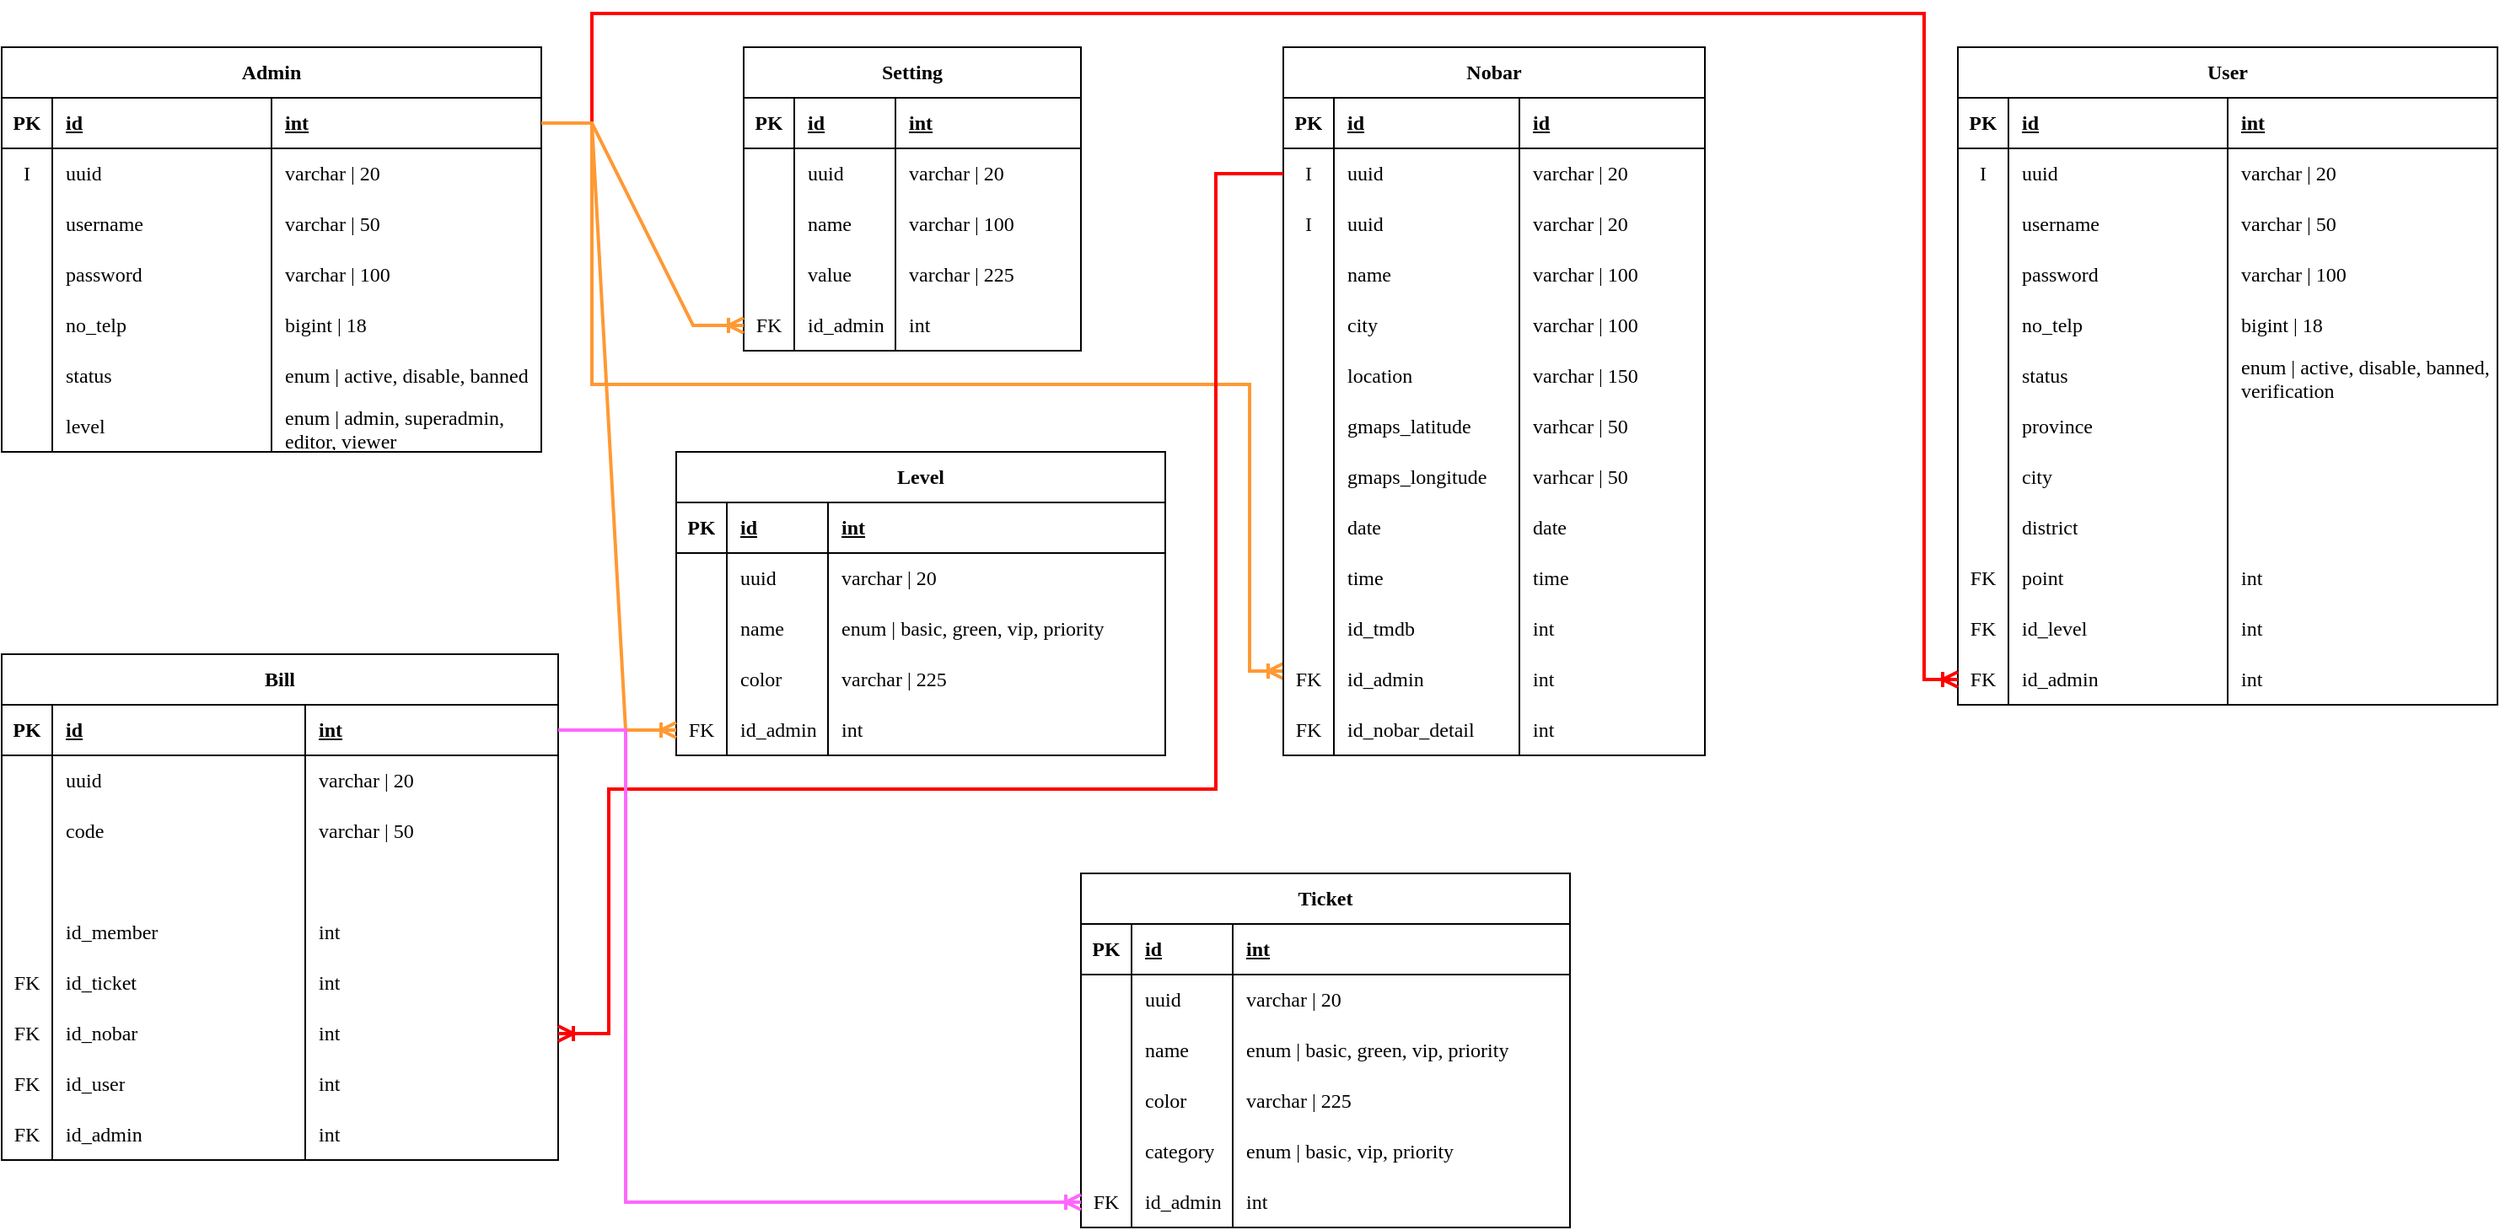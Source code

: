 <mxfile version="20.7.4" type="github">
  <diagram id="0uYm2EOoHWYrKzr8iCWm" name="Page-1">
    <mxGraphModel dx="1327" dy="851" grid="1" gridSize="10" guides="1" tooltips="1" connect="1" arrows="1" fold="1" page="1" pageScale="1" pageWidth="827" pageHeight="1169" math="0" shadow="0">
      <root>
        <mxCell id="0" />
        <mxCell id="1" parent="0" />
        <mxCell id="lCmmWcAx5K6_5QZsVBWc-55" value="" style="fontSize=12;html=1;endArrow=ERoneToMany;rounded=0;fontFamily=Comic Sans MS;fontColor=default;startSize=30;edgeStyle=orthogonalEdgeStyle;fillColor=#1ba1e2;strokeWidth=2;strokeColor=#FF9933;" parent="1" source="lCmmWcAx5K6_5QZsVBWc-130" target="lCmmWcAx5K6_5QZsVBWc-16" edge="1">
          <mxGeometry width="100" height="100" relative="1" as="geometry">
            <mxPoint x="360" y="85" as="sourcePoint" />
            <mxPoint x="510" y="80" as="targetPoint" />
            <Array as="points">
              <mxPoint x="390" y="85" />
              <mxPoint x="390" y="240" />
              <mxPoint x="780" y="240" />
              <mxPoint x="780" y="410" />
            </Array>
          </mxGeometry>
        </mxCell>
        <mxCell id="JiTa25UwvAiuVyfVXRJd-74" value="Nobar" style="shape=table;startSize=30;container=1;collapsible=1;childLayout=tableLayout;fixedRows=1;rowLines=0;fontStyle=1;align=center;resizeLast=1;fontFamily=Comic Sans MS;whiteSpace=wrap;fillColor=none;" parent="1" vertex="1">
          <mxGeometry x="800" y="40" width="250" height="420" as="geometry" />
        </mxCell>
        <mxCell id="JiTa25UwvAiuVyfVXRJd-75" value="" style="shape=tableRow;horizontal=0;startSize=0;swimlaneHead=0;swimlaneBody=0;fillColor=none;collapsible=0;dropTarget=0;points=[[0,0.5],[1,0.5]];portConstraint=eastwest;top=0;left=0;right=0;bottom=1;fontFamily=Comic Sans MS;whiteSpace=wrap;" parent="JiTa25UwvAiuVyfVXRJd-74" vertex="1">
          <mxGeometry y="30" width="250" height="30" as="geometry" />
        </mxCell>
        <mxCell id="JiTa25UwvAiuVyfVXRJd-76" value="PK" style="shape=partialRectangle;connectable=0;fillColor=none;top=0;left=0;bottom=0;right=0;fontStyle=1;overflow=hidden;fontFamily=Comic Sans MS;whiteSpace=wrap;" parent="JiTa25UwvAiuVyfVXRJd-75" vertex="1">
          <mxGeometry width="30" height="30" as="geometry">
            <mxRectangle width="30" height="30" as="alternateBounds" />
          </mxGeometry>
        </mxCell>
        <mxCell id="JiTa25UwvAiuVyfVXRJd-77" value="id" style="shape=partialRectangle;connectable=0;fillColor=none;top=0;left=0;bottom=0;right=0;align=left;spacingLeft=6;fontStyle=5;overflow=hidden;fontFamily=Comic Sans MS;whiteSpace=wrap;" parent="JiTa25UwvAiuVyfVXRJd-75" vertex="1">
          <mxGeometry x="30" width="110" height="30" as="geometry">
            <mxRectangle width="110" height="30" as="alternateBounds" />
          </mxGeometry>
        </mxCell>
        <mxCell id="lCmmWcAx5K6_5QZsVBWc-46" value="id" style="shape=partialRectangle;connectable=0;fillColor=none;top=0;left=0;bottom=0;right=0;align=left;spacingLeft=6;fontStyle=5;overflow=hidden;fontFamily=Comic Sans MS;whiteSpace=wrap;" parent="JiTa25UwvAiuVyfVXRJd-75" vertex="1">
          <mxGeometry x="140" width="110" height="30" as="geometry">
            <mxRectangle width="110" height="30" as="alternateBounds" />
          </mxGeometry>
        </mxCell>
        <mxCell id="KqaMfSH7H6FVxA87d1sT-1" value="" style="shape=tableRow;horizontal=0;startSize=0;swimlaneHead=0;swimlaneBody=0;fillColor=none;collapsible=0;dropTarget=0;points=[[0,0.5],[1,0.5]];portConstraint=eastwest;top=0;left=0;right=0;bottom=0;fontFamily=Comic Sans MS;whiteSpace=wrap;" parent="JiTa25UwvAiuVyfVXRJd-74" vertex="1">
          <mxGeometry y="60" width="250" height="30" as="geometry" />
        </mxCell>
        <mxCell id="KqaMfSH7H6FVxA87d1sT-2" value="I" style="shape=partialRectangle;connectable=0;fillColor=none;top=0;left=0;bottom=0;right=0;editable=1;overflow=hidden;fontFamily=Comic Sans MS;whiteSpace=wrap;" parent="KqaMfSH7H6FVxA87d1sT-1" vertex="1">
          <mxGeometry width="30" height="30" as="geometry">
            <mxRectangle width="30" height="30" as="alternateBounds" />
          </mxGeometry>
        </mxCell>
        <mxCell id="KqaMfSH7H6FVxA87d1sT-3" value="uuid" style="shape=partialRectangle;connectable=0;fillColor=none;top=0;left=0;bottom=0;right=0;align=left;spacingLeft=6;overflow=hidden;fontFamily=Comic Sans MS;whiteSpace=wrap;" parent="KqaMfSH7H6FVxA87d1sT-1" vertex="1">
          <mxGeometry x="30" width="110" height="30" as="geometry">
            <mxRectangle width="110" height="30" as="alternateBounds" />
          </mxGeometry>
        </mxCell>
        <mxCell id="KqaMfSH7H6FVxA87d1sT-4" value="varchar | 20" style="shape=partialRectangle;connectable=0;fillColor=none;top=0;left=0;bottom=0;right=0;align=left;spacingLeft=6;overflow=hidden;fontFamily=Comic Sans MS;whiteSpace=wrap;" parent="KqaMfSH7H6FVxA87d1sT-1" vertex="1">
          <mxGeometry x="140" width="110" height="30" as="geometry">
            <mxRectangle width="110" height="30" as="alternateBounds" />
          </mxGeometry>
        </mxCell>
        <mxCell id="JiTa25UwvAiuVyfVXRJd-78" value="" style="shape=tableRow;horizontal=0;startSize=0;swimlaneHead=0;swimlaneBody=0;fillColor=none;collapsible=0;dropTarget=0;points=[[0,0.5],[1,0.5]];portConstraint=eastwest;top=0;left=0;right=0;bottom=0;fontFamily=Comic Sans MS;whiteSpace=wrap;" parent="JiTa25UwvAiuVyfVXRJd-74" vertex="1">
          <mxGeometry y="90" width="250" height="30" as="geometry" />
        </mxCell>
        <mxCell id="JiTa25UwvAiuVyfVXRJd-79" value="I" style="shape=partialRectangle;connectable=0;fillColor=none;top=0;left=0;bottom=0;right=0;editable=1;overflow=hidden;fontFamily=Comic Sans MS;whiteSpace=wrap;" parent="JiTa25UwvAiuVyfVXRJd-78" vertex="1">
          <mxGeometry width="30" height="30" as="geometry">
            <mxRectangle width="30" height="30" as="alternateBounds" />
          </mxGeometry>
        </mxCell>
        <mxCell id="JiTa25UwvAiuVyfVXRJd-80" value="uuid" style="shape=partialRectangle;connectable=0;fillColor=none;top=0;left=0;bottom=0;right=0;align=left;spacingLeft=6;overflow=hidden;fontFamily=Comic Sans MS;whiteSpace=wrap;" parent="JiTa25UwvAiuVyfVXRJd-78" vertex="1">
          <mxGeometry x="30" width="110" height="30" as="geometry">
            <mxRectangle width="110" height="30" as="alternateBounds" />
          </mxGeometry>
        </mxCell>
        <mxCell id="lCmmWcAx5K6_5QZsVBWc-47" value="varchar | 20" style="shape=partialRectangle;connectable=0;fillColor=none;top=0;left=0;bottom=0;right=0;align=left;spacingLeft=6;overflow=hidden;fontFamily=Comic Sans MS;whiteSpace=wrap;" parent="JiTa25UwvAiuVyfVXRJd-78" vertex="1">
          <mxGeometry x="140" width="110" height="30" as="geometry">
            <mxRectangle width="110" height="30" as="alternateBounds" />
          </mxGeometry>
        </mxCell>
        <mxCell id="JiTa25UwvAiuVyfVXRJd-81" value="" style="shape=tableRow;horizontal=0;startSize=0;swimlaneHead=0;swimlaneBody=0;fillColor=none;collapsible=0;dropTarget=0;points=[[0,0.5],[1,0.5]];portConstraint=eastwest;top=0;left=0;right=0;bottom=0;fontFamily=Comic Sans MS;whiteSpace=wrap;" parent="JiTa25UwvAiuVyfVXRJd-74" vertex="1">
          <mxGeometry y="120" width="250" height="30" as="geometry" />
        </mxCell>
        <mxCell id="JiTa25UwvAiuVyfVXRJd-82" value="" style="shape=partialRectangle;connectable=0;fillColor=none;top=0;left=0;bottom=0;right=0;editable=1;overflow=hidden;fontFamily=Comic Sans MS;whiteSpace=wrap;" parent="JiTa25UwvAiuVyfVXRJd-81" vertex="1">
          <mxGeometry width="30" height="30" as="geometry">
            <mxRectangle width="30" height="30" as="alternateBounds" />
          </mxGeometry>
        </mxCell>
        <mxCell id="JiTa25UwvAiuVyfVXRJd-83" value="name" style="shape=partialRectangle;connectable=0;fillColor=none;top=0;left=0;bottom=0;right=0;align=left;spacingLeft=6;overflow=hidden;fontFamily=Comic Sans MS;whiteSpace=wrap;" parent="JiTa25UwvAiuVyfVXRJd-81" vertex="1">
          <mxGeometry x="30" width="110" height="30" as="geometry">
            <mxRectangle width="110" height="30" as="alternateBounds" />
          </mxGeometry>
        </mxCell>
        <mxCell id="lCmmWcAx5K6_5QZsVBWc-48" value="varchar | 100" style="shape=partialRectangle;connectable=0;fillColor=none;top=0;left=0;bottom=0;right=0;align=left;spacingLeft=6;overflow=hidden;fontFamily=Comic Sans MS;whiteSpace=wrap;" parent="JiTa25UwvAiuVyfVXRJd-81" vertex="1">
          <mxGeometry x="140" width="110" height="30" as="geometry">
            <mxRectangle width="110" height="30" as="alternateBounds" />
          </mxGeometry>
        </mxCell>
        <mxCell id="lCmmWcAx5K6_5QZsVBWc-88" style="shape=tableRow;horizontal=0;startSize=0;swimlaneHead=0;swimlaneBody=0;fillColor=none;collapsible=0;dropTarget=0;points=[[0,0.5],[1,0.5]];portConstraint=eastwest;top=0;left=0;right=0;bottom=0;fontFamily=Comic Sans MS;whiteSpace=wrap;" parent="JiTa25UwvAiuVyfVXRJd-74" vertex="1">
          <mxGeometry y="150" width="250" height="30" as="geometry" />
        </mxCell>
        <mxCell id="lCmmWcAx5K6_5QZsVBWc-89" style="shape=partialRectangle;connectable=0;fillColor=none;top=0;left=0;bottom=0;right=0;editable=1;overflow=hidden;fontFamily=Comic Sans MS;whiteSpace=wrap;" parent="lCmmWcAx5K6_5QZsVBWc-88" vertex="1">
          <mxGeometry width="30" height="30" as="geometry">
            <mxRectangle width="30" height="30" as="alternateBounds" />
          </mxGeometry>
        </mxCell>
        <mxCell id="lCmmWcAx5K6_5QZsVBWc-90" value="city" style="shape=partialRectangle;connectable=0;fillColor=none;top=0;left=0;bottom=0;right=0;align=left;spacingLeft=6;overflow=hidden;fontFamily=Comic Sans MS;whiteSpace=wrap;" parent="lCmmWcAx5K6_5QZsVBWc-88" vertex="1">
          <mxGeometry x="30" width="110" height="30" as="geometry">
            <mxRectangle width="110" height="30" as="alternateBounds" />
          </mxGeometry>
        </mxCell>
        <mxCell id="lCmmWcAx5K6_5QZsVBWc-91" value="varchar | 100" style="shape=partialRectangle;connectable=0;fillColor=none;top=0;left=0;bottom=0;right=0;align=left;spacingLeft=6;overflow=hidden;fontFamily=Comic Sans MS;whiteSpace=wrap;" parent="lCmmWcAx5K6_5QZsVBWc-88" vertex="1">
          <mxGeometry x="140" width="110" height="30" as="geometry">
            <mxRectangle width="110" height="30" as="alternateBounds" />
          </mxGeometry>
        </mxCell>
        <mxCell id="JiTa25UwvAiuVyfVXRJd-84" value="" style="shape=tableRow;horizontal=0;startSize=0;swimlaneHead=0;swimlaneBody=0;fillColor=none;collapsible=0;dropTarget=0;points=[[0,0.5],[1,0.5]];portConstraint=eastwest;top=0;left=0;right=0;bottom=0;fontFamily=Comic Sans MS;whiteSpace=wrap;" parent="JiTa25UwvAiuVyfVXRJd-74" vertex="1">
          <mxGeometry y="180" width="250" height="30" as="geometry" />
        </mxCell>
        <mxCell id="JiTa25UwvAiuVyfVXRJd-85" value="" style="shape=partialRectangle;connectable=0;fillColor=none;top=0;left=0;bottom=0;right=0;editable=1;overflow=hidden;fontFamily=Comic Sans MS;whiteSpace=wrap;" parent="JiTa25UwvAiuVyfVXRJd-84" vertex="1">
          <mxGeometry width="30" height="30" as="geometry">
            <mxRectangle width="30" height="30" as="alternateBounds" />
          </mxGeometry>
        </mxCell>
        <mxCell id="JiTa25UwvAiuVyfVXRJd-86" value="location" style="shape=partialRectangle;connectable=0;fillColor=none;top=0;left=0;bottom=0;right=0;align=left;spacingLeft=6;overflow=hidden;fontFamily=Comic Sans MS;whiteSpace=wrap;" parent="JiTa25UwvAiuVyfVXRJd-84" vertex="1">
          <mxGeometry x="30" width="110" height="30" as="geometry">
            <mxRectangle width="110" height="30" as="alternateBounds" />
          </mxGeometry>
        </mxCell>
        <mxCell id="lCmmWcAx5K6_5QZsVBWc-49" value="varchar | 150" style="shape=partialRectangle;connectable=0;fillColor=none;top=0;left=0;bottom=0;right=0;align=left;spacingLeft=6;overflow=hidden;fontFamily=Comic Sans MS;whiteSpace=wrap;" parent="JiTa25UwvAiuVyfVXRJd-84" vertex="1">
          <mxGeometry x="140" width="110" height="30" as="geometry">
            <mxRectangle width="110" height="30" as="alternateBounds" />
          </mxGeometry>
        </mxCell>
        <mxCell id="lCmmWcAx5K6_5QZsVBWc-4" style="shape=tableRow;horizontal=0;startSize=0;swimlaneHead=0;swimlaneBody=0;fillColor=none;collapsible=0;dropTarget=0;points=[[0,0.5],[1,0.5]];portConstraint=eastwest;top=0;left=0;right=0;bottom=0;fontFamily=Comic Sans MS;whiteSpace=wrap;" parent="JiTa25UwvAiuVyfVXRJd-74" vertex="1">
          <mxGeometry y="210" width="250" height="30" as="geometry" />
        </mxCell>
        <mxCell id="lCmmWcAx5K6_5QZsVBWc-5" style="shape=partialRectangle;connectable=0;fillColor=none;top=0;left=0;bottom=0;right=0;editable=1;overflow=hidden;fontFamily=Comic Sans MS;whiteSpace=wrap;" parent="lCmmWcAx5K6_5QZsVBWc-4" vertex="1">
          <mxGeometry width="30" height="30" as="geometry">
            <mxRectangle width="30" height="30" as="alternateBounds" />
          </mxGeometry>
        </mxCell>
        <mxCell id="lCmmWcAx5K6_5QZsVBWc-6" value="gmaps_latitude" style="shape=partialRectangle;connectable=0;fillColor=none;top=0;left=0;bottom=0;right=0;align=left;spacingLeft=6;overflow=hidden;fontFamily=Comic Sans MS;whiteSpace=wrap;" parent="lCmmWcAx5K6_5QZsVBWc-4" vertex="1">
          <mxGeometry x="30" width="110" height="30" as="geometry">
            <mxRectangle width="110" height="30" as="alternateBounds" />
          </mxGeometry>
        </mxCell>
        <mxCell id="lCmmWcAx5K6_5QZsVBWc-50" value="varhcar | 50" style="shape=partialRectangle;connectable=0;fillColor=none;top=0;left=0;bottom=0;right=0;align=left;spacingLeft=6;overflow=hidden;fontFamily=Comic Sans MS;whiteSpace=wrap;" parent="lCmmWcAx5K6_5QZsVBWc-4" vertex="1">
          <mxGeometry x="140" width="110" height="30" as="geometry">
            <mxRectangle width="110" height="30" as="alternateBounds" />
          </mxGeometry>
        </mxCell>
        <mxCell id="lCmmWcAx5K6_5QZsVBWc-7" style="shape=tableRow;horizontal=0;startSize=0;swimlaneHead=0;swimlaneBody=0;fillColor=none;collapsible=0;dropTarget=0;points=[[0,0.5],[1,0.5]];portConstraint=eastwest;top=0;left=0;right=0;bottom=0;fontFamily=Comic Sans MS;whiteSpace=wrap;" parent="JiTa25UwvAiuVyfVXRJd-74" vertex="1">
          <mxGeometry y="240" width="250" height="30" as="geometry" />
        </mxCell>
        <mxCell id="lCmmWcAx5K6_5QZsVBWc-8" style="shape=partialRectangle;connectable=0;fillColor=none;top=0;left=0;bottom=0;right=0;editable=1;overflow=hidden;fontFamily=Comic Sans MS;whiteSpace=wrap;" parent="lCmmWcAx5K6_5QZsVBWc-7" vertex="1">
          <mxGeometry width="30" height="30" as="geometry">
            <mxRectangle width="30" height="30" as="alternateBounds" />
          </mxGeometry>
        </mxCell>
        <mxCell id="lCmmWcAx5K6_5QZsVBWc-9" value="gmaps_longitude" style="shape=partialRectangle;connectable=0;fillColor=none;top=0;left=0;bottom=0;right=0;align=left;spacingLeft=6;overflow=hidden;fontFamily=Comic Sans MS;whiteSpace=wrap;" parent="lCmmWcAx5K6_5QZsVBWc-7" vertex="1">
          <mxGeometry x="30" width="110" height="30" as="geometry">
            <mxRectangle width="110" height="30" as="alternateBounds" />
          </mxGeometry>
        </mxCell>
        <mxCell id="lCmmWcAx5K6_5QZsVBWc-51" value="varhcar | 50" style="shape=partialRectangle;connectable=0;fillColor=none;top=0;left=0;bottom=0;right=0;align=left;spacingLeft=6;overflow=hidden;fontFamily=Comic Sans MS;whiteSpace=wrap;" parent="lCmmWcAx5K6_5QZsVBWc-7" vertex="1">
          <mxGeometry x="140" width="110" height="30" as="geometry">
            <mxRectangle width="110" height="30" as="alternateBounds" />
          </mxGeometry>
        </mxCell>
        <mxCell id="lCmmWcAx5K6_5QZsVBWc-10" style="shape=tableRow;horizontal=0;startSize=0;swimlaneHead=0;swimlaneBody=0;fillColor=none;collapsible=0;dropTarget=0;points=[[0,0.5],[1,0.5]];portConstraint=eastwest;top=0;left=0;right=0;bottom=0;fontFamily=Comic Sans MS;whiteSpace=wrap;" parent="JiTa25UwvAiuVyfVXRJd-74" vertex="1">
          <mxGeometry y="270" width="250" height="30" as="geometry" />
        </mxCell>
        <mxCell id="lCmmWcAx5K6_5QZsVBWc-11" style="shape=partialRectangle;connectable=0;fillColor=none;top=0;left=0;bottom=0;right=0;editable=1;overflow=hidden;fontFamily=Comic Sans MS;whiteSpace=wrap;" parent="lCmmWcAx5K6_5QZsVBWc-10" vertex="1">
          <mxGeometry width="30" height="30" as="geometry">
            <mxRectangle width="30" height="30" as="alternateBounds" />
          </mxGeometry>
        </mxCell>
        <mxCell id="lCmmWcAx5K6_5QZsVBWc-12" value="date" style="shape=partialRectangle;connectable=0;fillColor=none;top=0;left=0;bottom=0;right=0;align=left;spacingLeft=6;overflow=hidden;fontFamily=Comic Sans MS;whiteSpace=wrap;" parent="lCmmWcAx5K6_5QZsVBWc-10" vertex="1">
          <mxGeometry x="30" width="110" height="30" as="geometry">
            <mxRectangle width="110" height="30" as="alternateBounds" />
          </mxGeometry>
        </mxCell>
        <mxCell id="lCmmWcAx5K6_5QZsVBWc-52" value="date" style="shape=partialRectangle;connectable=0;fillColor=none;top=0;left=0;bottom=0;right=0;align=left;spacingLeft=6;overflow=hidden;fontFamily=Comic Sans MS;whiteSpace=wrap;" parent="lCmmWcAx5K6_5QZsVBWc-10" vertex="1">
          <mxGeometry x="140" width="110" height="30" as="geometry">
            <mxRectangle width="110" height="30" as="alternateBounds" />
          </mxGeometry>
        </mxCell>
        <mxCell id="lCmmWcAx5K6_5QZsVBWc-13" style="shape=tableRow;horizontal=0;startSize=0;swimlaneHead=0;swimlaneBody=0;fillColor=none;collapsible=0;dropTarget=0;points=[[0,0.5],[1,0.5]];portConstraint=eastwest;top=0;left=0;right=0;bottom=0;fontFamily=Comic Sans MS;whiteSpace=wrap;" parent="JiTa25UwvAiuVyfVXRJd-74" vertex="1">
          <mxGeometry y="300" width="250" height="30" as="geometry" />
        </mxCell>
        <mxCell id="lCmmWcAx5K6_5QZsVBWc-14" style="shape=partialRectangle;connectable=0;fillColor=none;top=0;left=0;bottom=0;right=0;editable=1;overflow=hidden;fontFamily=Comic Sans MS;whiteSpace=wrap;" parent="lCmmWcAx5K6_5QZsVBWc-13" vertex="1">
          <mxGeometry width="30" height="30" as="geometry">
            <mxRectangle width="30" height="30" as="alternateBounds" />
          </mxGeometry>
        </mxCell>
        <mxCell id="lCmmWcAx5K6_5QZsVBWc-15" value="time" style="shape=partialRectangle;connectable=0;fillColor=none;top=0;left=0;bottom=0;right=0;align=left;spacingLeft=6;overflow=hidden;fontFamily=Comic Sans MS;whiteSpace=wrap;" parent="lCmmWcAx5K6_5QZsVBWc-13" vertex="1">
          <mxGeometry x="30" width="110" height="30" as="geometry">
            <mxRectangle width="110" height="30" as="alternateBounds" />
          </mxGeometry>
        </mxCell>
        <mxCell id="lCmmWcAx5K6_5QZsVBWc-53" value="time" style="shape=partialRectangle;connectable=0;fillColor=none;top=0;left=0;bottom=0;right=0;align=left;spacingLeft=6;overflow=hidden;fontFamily=Comic Sans MS;whiteSpace=wrap;" parent="lCmmWcAx5K6_5QZsVBWc-13" vertex="1">
          <mxGeometry x="140" width="110" height="30" as="geometry">
            <mxRectangle width="110" height="30" as="alternateBounds" />
          </mxGeometry>
        </mxCell>
        <mxCell id="lCmmWcAx5K6_5QZsVBWc-84" style="shape=tableRow;horizontal=0;startSize=0;swimlaneHead=0;swimlaneBody=0;fillColor=none;collapsible=0;dropTarget=0;points=[[0,0.5],[1,0.5]];portConstraint=eastwest;top=0;left=0;right=0;bottom=0;fontFamily=Comic Sans MS;whiteSpace=wrap;" parent="JiTa25UwvAiuVyfVXRJd-74" vertex="1">
          <mxGeometry y="330" width="250" height="30" as="geometry" />
        </mxCell>
        <mxCell id="lCmmWcAx5K6_5QZsVBWc-85" style="shape=partialRectangle;connectable=0;fillColor=none;top=0;left=0;bottom=0;right=0;editable=1;overflow=hidden;fontFamily=Comic Sans MS;whiteSpace=wrap;" parent="lCmmWcAx5K6_5QZsVBWc-84" vertex="1">
          <mxGeometry width="30" height="30" as="geometry">
            <mxRectangle width="30" height="30" as="alternateBounds" />
          </mxGeometry>
        </mxCell>
        <mxCell id="lCmmWcAx5K6_5QZsVBWc-86" value="id_tmdb" style="shape=partialRectangle;connectable=0;fillColor=none;top=0;left=0;bottom=0;right=0;align=left;spacingLeft=6;overflow=hidden;fontFamily=Comic Sans MS;whiteSpace=wrap;" parent="lCmmWcAx5K6_5QZsVBWc-84" vertex="1">
          <mxGeometry x="30" width="110" height="30" as="geometry">
            <mxRectangle width="110" height="30" as="alternateBounds" />
          </mxGeometry>
        </mxCell>
        <mxCell id="lCmmWcAx5K6_5QZsVBWc-87" value="int" style="shape=partialRectangle;connectable=0;fillColor=none;top=0;left=0;bottom=0;right=0;align=left;spacingLeft=6;overflow=hidden;fontFamily=Comic Sans MS;whiteSpace=wrap;" parent="lCmmWcAx5K6_5QZsVBWc-84" vertex="1">
          <mxGeometry x="140" width="110" height="30" as="geometry">
            <mxRectangle width="110" height="30" as="alternateBounds" />
          </mxGeometry>
        </mxCell>
        <mxCell id="lCmmWcAx5K6_5QZsVBWc-16" style="shape=tableRow;horizontal=0;startSize=0;swimlaneHead=0;swimlaneBody=0;fillColor=none;collapsible=0;dropTarget=0;points=[[0,0.5],[1,0.5]];portConstraint=eastwest;top=0;left=0;right=0;bottom=0;fontFamily=Comic Sans MS;whiteSpace=wrap;" parent="JiTa25UwvAiuVyfVXRJd-74" vertex="1">
          <mxGeometry y="360" width="250" height="30" as="geometry" />
        </mxCell>
        <mxCell id="lCmmWcAx5K6_5QZsVBWc-17" value="FK" style="shape=partialRectangle;connectable=0;fillColor=none;top=0;left=0;bottom=0;right=0;editable=1;overflow=hidden;fontFamily=Comic Sans MS;whiteSpace=wrap;" parent="lCmmWcAx5K6_5QZsVBWc-16" vertex="1">
          <mxGeometry width="30" height="30" as="geometry">
            <mxRectangle width="30" height="30" as="alternateBounds" />
          </mxGeometry>
        </mxCell>
        <mxCell id="lCmmWcAx5K6_5QZsVBWc-18" value="id_admin" style="shape=partialRectangle;connectable=0;fillColor=none;top=0;left=0;bottom=0;right=0;align=left;spacingLeft=6;overflow=hidden;fontFamily=Comic Sans MS;whiteSpace=wrap;" parent="lCmmWcAx5K6_5QZsVBWc-16" vertex="1">
          <mxGeometry x="30" width="110" height="30" as="geometry">
            <mxRectangle width="110" height="30" as="alternateBounds" />
          </mxGeometry>
        </mxCell>
        <mxCell id="lCmmWcAx5K6_5QZsVBWc-54" value="int" style="shape=partialRectangle;connectable=0;fillColor=none;top=0;left=0;bottom=0;right=0;align=left;spacingLeft=6;overflow=hidden;fontFamily=Comic Sans MS;whiteSpace=wrap;" parent="lCmmWcAx5K6_5QZsVBWc-16" vertex="1">
          <mxGeometry x="140" width="110" height="30" as="geometry">
            <mxRectangle width="110" height="30" as="alternateBounds" />
          </mxGeometry>
        </mxCell>
        <mxCell id="lCmmWcAx5K6_5QZsVBWc-60" style="shape=tableRow;horizontal=0;startSize=0;swimlaneHead=0;swimlaneBody=0;fillColor=none;collapsible=0;dropTarget=0;points=[[0,0.5],[1,0.5]];portConstraint=eastwest;top=0;left=0;right=0;bottom=0;fontFamily=Comic Sans MS;whiteSpace=wrap;" parent="JiTa25UwvAiuVyfVXRJd-74" vertex="1">
          <mxGeometry y="390" width="250" height="30" as="geometry" />
        </mxCell>
        <mxCell id="lCmmWcAx5K6_5QZsVBWc-61" value="FK" style="shape=partialRectangle;connectable=0;fillColor=none;top=0;left=0;bottom=0;right=0;editable=1;overflow=hidden;fontFamily=Comic Sans MS;whiteSpace=wrap;" parent="lCmmWcAx5K6_5QZsVBWc-60" vertex="1">
          <mxGeometry width="30" height="30" as="geometry">
            <mxRectangle width="30" height="30" as="alternateBounds" />
          </mxGeometry>
        </mxCell>
        <mxCell id="lCmmWcAx5K6_5QZsVBWc-62" value="id_nobar_detail" style="shape=partialRectangle;connectable=0;fillColor=none;top=0;left=0;bottom=0;right=0;align=left;spacingLeft=6;overflow=hidden;fontFamily=Comic Sans MS;whiteSpace=wrap;" parent="lCmmWcAx5K6_5QZsVBWc-60" vertex="1">
          <mxGeometry x="30" width="110" height="30" as="geometry">
            <mxRectangle width="110" height="30" as="alternateBounds" />
          </mxGeometry>
        </mxCell>
        <mxCell id="lCmmWcAx5K6_5QZsVBWc-63" value="int" style="shape=partialRectangle;connectable=0;fillColor=none;top=0;left=0;bottom=0;right=0;align=left;spacingLeft=6;overflow=hidden;fontFamily=Comic Sans MS;whiteSpace=wrap;" parent="lCmmWcAx5K6_5QZsVBWc-60" vertex="1">
          <mxGeometry x="140" width="110" height="30" as="geometry">
            <mxRectangle width="110" height="30" as="alternateBounds" />
          </mxGeometry>
        </mxCell>
        <mxCell id="lCmmWcAx5K6_5QZsVBWc-19" value="Bill" style="shape=table;startSize=30;container=1;collapsible=1;childLayout=tableLayout;fixedRows=1;rowLines=0;fontStyle=1;align=center;resizeLast=1;fontFamily=Comic Sans MS;whiteSpace=wrap;fillColor=none;" parent="1" vertex="1">
          <mxGeometry x="40" y="400" width="330" height="300" as="geometry" />
        </mxCell>
        <mxCell id="lCmmWcAx5K6_5QZsVBWc-20" value="" style="shape=tableRow;horizontal=0;startSize=0;swimlaneHead=0;swimlaneBody=0;fillColor=none;collapsible=0;dropTarget=0;points=[[0,0.5],[1,0.5]];portConstraint=eastwest;top=0;left=0;right=0;bottom=1;whiteSpace=wrap;" parent="lCmmWcAx5K6_5QZsVBWc-19" vertex="1">
          <mxGeometry y="30" width="330" height="30" as="geometry" />
        </mxCell>
        <mxCell id="lCmmWcAx5K6_5QZsVBWc-21" value="PK" style="shape=partialRectangle;connectable=0;fillColor=none;top=0;left=0;bottom=0;right=0;fontStyle=1;overflow=hidden;fontFamily=Comic Sans MS;whiteSpace=wrap;" parent="lCmmWcAx5K6_5QZsVBWc-20" vertex="1">
          <mxGeometry width="30" height="30" as="geometry">
            <mxRectangle width="30" height="30" as="alternateBounds" />
          </mxGeometry>
        </mxCell>
        <mxCell id="lCmmWcAx5K6_5QZsVBWc-22" value="id" style="shape=partialRectangle;connectable=0;fillColor=none;top=0;left=0;bottom=0;right=0;align=left;spacingLeft=6;fontStyle=5;overflow=hidden;fontFamily=Comic Sans MS;whiteSpace=wrap;" parent="lCmmWcAx5K6_5QZsVBWc-20" vertex="1">
          <mxGeometry x="30" width="150" height="30" as="geometry">
            <mxRectangle width="150" height="30" as="alternateBounds" />
          </mxGeometry>
        </mxCell>
        <mxCell id="lCmmWcAx5K6_5QZsVBWc-64" value="int" style="shape=partialRectangle;connectable=0;fillColor=none;top=0;left=0;bottom=0;right=0;align=left;spacingLeft=6;fontStyle=5;overflow=hidden;fontFamily=Comic Sans MS;whiteSpace=wrap;" parent="lCmmWcAx5K6_5QZsVBWc-20" vertex="1">
          <mxGeometry x="180" width="150" height="30" as="geometry">
            <mxRectangle width="150" height="30" as="alternateBounds" />
          </mxGeometry>
        </mxCell>
        <mxCell id="lCmmWcAx5K6_5QZsVBWc-23" value="" style="shape=tableRow;horizontal=0;startSize=0;swimlaneHead=0;swimlaneBody=0;fillColor=none;collapsible=0;dropTarget=0;points=[[0,0.5],[1,0.5]];portConstraint=eastwest;top=0;left=0;right=0;bottom=0;whiteSpace=wrap;" parent="lCmmWcAx5K6_5QZsVBWc-19" vertex="1">
          <mxGeometry y="60" width="330" height="30" as="geometry" />
        </mxCell>
        <mxCell id="lCmmWcAx5K6_5QZsVBWc-24" value="" style="shape=partialRectangle;connectable=0;fillColor=none;top=0;left=0;bottom=0;right=0;editable=1;overflow=hidden;fontFamily=Comic Sans MS;whiteSpace=wrap;" parent="lCmmWcAx5K6_5QZsVBWc-23" vertex="1">
          <mxGeometry width="30" height="30" as="geometry">
            <mxRectangle width="30" height="30" as="alternateBounds" />
          </mxGeometry>
        </mxCell>
        <mxCell id="lCmmWcAx5K6_5QZsVBWc-25" value="uuid" style="shape=partialRectangle;connectable=0;fillColor=none;top=0;left=0;bottom=0;right=0;align=left;spacingLeft=6;overflow=hidden;fontFamily=Comic Sans MS;whiteSpace=wrap;" parent="lCmmWcAx5K6_5QZsVBWc-23" vertex="1">
          <mxGeometry x="30" width="150" height="30" as="geometry">
            <mxRectangle width="150" height="30" as="alternateBounds" />
          </mxGeometry>
        </mxCell>
        <mxCell id="lCmmWcAx5K6_5QZsVBWc-65" value="varchar | 20" style="shape=partialRectangle;connectable=0;fillColor=none;top=0;left=0;bottom=0;right=0;align=left;spacingLeft=6;overflow=hidden;fontFamily=Comic Sans MS;whiteSpace=wrap;" parent="lCmmWcAx5K6_5QZsVBWc-23" vertex="1">
          <mxGeometry x="180" width="150" height="30" as="geometry">
            <mxRectangle width="150" height="30" as="alternateBounds" />
          </mxGeometry>
        </mxCell>
        <mxCell id="lCmmWcAx5K6_5QZsVBWc-26" value="" style="shape=tableRow;horizontal=0;startSize=0;swimlaneHead=0;swimlaneBody=0;fillColor=none;collapsible=0;dropTarget=0;points=[[0,0.5],[1,0.5]];portConstraint=eastwest;top=0;left=0;right=0;bottom=0;whiteSpace=wrap;" parent="lCmmWcAx5K6_5QZsVBWc-19" vertex="1">
          <mxGeometry y="90" width="330" height="30" as="geometry" />
        </mxCell>
        <mxCell id="lCmmWcAx5K6_5QZsVBWc-27" value="" style="shape=partialRectangle;connectable=0;fillColor=none;top=0;left=0;bottom=0;right=0;editable=1;overflow=hidden;fontFamily=Comic Sans MS;whiteSpace=wrap;" parent="lCmmWcAx5K6_5QZsVBWc-26" vertex="1">
          <mxGeometry width="30" height="30" as="geometry">
            <mxRectangle width="30" height="30" as="alternateBounds" />
          </mxGeometry>
        </mxCell>
        <mxCell id="lCmmWcAx5K6_5QZsVBWc-28" value="code" style="shape=partialRectangle;connectable=0;fillColor=none;top=0;left=0;bottom=0;right=0;align=left;spacingLeft=6;overflow=hidden;fontFamily=Comic Sans MS;whiteSpace=wrap;" parent="lCmmWcAx5K6_5QZsVBWc-26" vertex="1">
          <mxGeometry x="30" width="150" height="30" as="geometry">
            <mxRectangle width="150" height="30" as="alternateBounds" />
          </mxGeometry>
        </mxCell>
        <mxCell id="lCmmWcAx5K6_5QZsVBWc-66" value="varchar | 50" style="shape=partialRectangle;connectable=0;fillColor=none;top=0;left=0;bottom=0;right=0;align=left;spacingLeft=6;overflow=hidden;fontFamily=Comic Sans MS;whiteSpace=wrap;" parent="lCmmWcAx5K6_5QZsVBWc-26" vertex="1">
          <mxGeometry x="180" width="150" height="30" as="geometry">
            <mxRectangle width="150" height="30" as="alternateBounds" />
          </mxGeometry>
        </mxCell>
        <mxCell id="lCmmWcAx5K6_5QZsVBWc-29" value="" style="shape=tableRow;horizontal=0;startSize=0;swimlaneHead=0;swimlaneBody=0;fillColor=none;collapsible=0;dropTarget=0;points=[[0,0.5],[1,0.5]];portConstraint=eastwest;top=0;left=0;right=0;bottom=0;whiteSpace=wrap;" parent="lCmmWcAx5K6_5QZsVBWc-19" vertex="1">
          <mxGeometry y="120" width="330" height="30" as="geometry" />
        </mxCell>
        <mxCell id="lCmmWcAx5K6_5QZsVBWc-30" value="" style="shape=partialRectangle;connectable=0;fillColor=none;top=0;left=0;bottom=0;right=0;editable=1;overflow=hidden;fontFamily=Comic Sans MS;whiteSpace=wrap;" parent="lCmmWcAx5K6_5QZsVBWc-29" vertex="1">
          <mxGeometry width="30" height="30" as="geometry">
            <mxRectangle width="30" height="30" as="alternateBounds" />
          </mxGeometry>
        </mxCell>
        <mxCell id="lCmmWcAx5K6_5QZsVBWc-31" value="" style="shape=partialRectangle;connectable=0;fillColor=none;top=0;left=0;bottom=0;right=0;align=left;spacingLeft=6;overflow=hidden;fontFamily=Comic Sans MS;whiteSpace=wrap;" parent="lCmmWcAx5K6_5QZsVBWc-29" vertex="1">
          <mxGeometry x="30" width="150" height="30" as="geometry">
            <mxRectangle width="150" height="30" as="alternateBounds" />
          </mxGeometry>
        </mxCell>
        <mxCell id="lCmmWcAx5K6_5QZsVBWc-67" style="shape=partialRectangle;connectable=0;fillColor=none;top=0;left=0;bottom=0;right=0;align=left;spacingLeft=6;overflow=hidden;fontFamily=Comic Sans MS;whiteSpace=wrap;" parent="lCmmWcAx5K6_5QZsVBWc-29" vertex="1">
          <mxGeometry x="180" width="150" height="30" as="geometry">
            <mxRectangle width="150" height="30" as="alternateBounds" />
          </mxGeometry>
        </mxCell>
        <mxCell id="lCmmWcAx5K6_5QZsVBWc-80" style="shape=tableRow;horizontal=0;startSize=0;swimlaneHead=0;swimlaneBody=0;fillColor=none;collapsible=0;dropTarget=0;points=[[0,0.5],[1,0.5]];portConstraint=eastwest;top=0;left=0;right=0;bottom=0;whiteSpace=wrap;" parent="lCmmWcAx5K6_5QZsVBWc-19" vertex="1">
          <mxGeometry y="150" width="330" height="30" as="geometry" />
        </mxCell>
        <mxCell id="lCmmWcAx5K6_5QZsVBWc-81" style="shape=partialRectangle;connectable=0;fillColor=none;top=0;left=0;bottom=0;right=0;editable=1;overflow=hidden;fontFamily=Comic Sans MS;whiteSpace=wrap;" parent="lCmmWcAx5K6_5QZsVBWc-80" vertex="1">
          <mxGeometry width="30" height="30" as="geometry">
            <mxRectangle width="30" height="30" as="alternateBounds" />
          </mxGeometry>
        </mxCell>
        <mxCell id="lCmmWcAx5K6_5QZsVBWc-82" value="id_member" style="shape=partialRectangle;connectable=0;fillColor=none;top=0;left=0;bottom=0;right=0;align=left;spacingLeft=6;overflow=hidden;fontFamily=Comic Sans MS;whiteSpace=wrap;" parent="lCmmWcAx5K6_5QZsVBWc-80" vertex="1">
          <mxGeometry x="30" width="150" height="30" as="geometry">
            <mxRectangle width="150" height="30" as="alternateBounds" />
          </mxGeometry>
        </mxCell>
        <mxCell id="lCmmWcAx5K6_5QZsVBWc-83" value="int" style="shape=partialRectangle;connectable=0;fillColor=none;top=0;left=0;bottom=0;right=0;align=left;spacingLeft=6;overflow=hidden;fontFamily=Comic Sans MS;whiteSpace=wrap;" parent="lCmmWcAx5K6_5QZsVBWc-80" vertex="1">
          <mxGeometry x="180" width="150" height="30" as="geometry">
            <mxRectangle width="150" height="30" as="alternateBounds" />
          </mxGeometry>
        </mxCell>
        <mxCell id="lCmmWcAx5K6_5QZsVBWc-76" style="shape=tableRow;horizontal=0;startSize=0;swimlaneHead=0;swimlaneBody=0;fillColor=none;collapsible=0;dropTarget=0;points=[[0,0.5],[1,0.5]];portConstraint=eastwest;top=0;left=0;right=0;bottom=0;whiteSpace=wrap;" parent="lCmmWcAx5K6_5QZsVBWc-19" vertex="1">
          <mxGeometry y="180" width="330" height="30" as="geometry" />
        </mxCell>
        <mxCell id="lCmmWcAx5K6_5QZsVBWc-77" value="FK" style="shape=partialRectangle;connectable=0;fillColor=none;top=0;left=0;bottom=0;right=0;editable=1;overflow=hidden;fontFamily=Comic Sans MS;whiteSpace=wrap;" parent="lCmmWcAx5K6_5QZsVBWc-76" vertex="1">
          <mxGeometry width="30" height="30" as="geometry">
            <mxRectangle width="30" height="30" as="alternateBounds" />
          </mxGeometry>
        </mxCell>
        <mxCell id="lCmmWcAx5K6_5QZsVBWc-78" value="id_ticket" style="shape=partialRectangle;connectable=0;fillColor=none;top=0;left=0;bottom=0;right=0;align=left;spacingLeft=6;overflow=hidden;fontFamily=Comic Sans MS;whiteSpace=wrap;" parent="lCmmWcAx5K6_5QZsVBWc-76" vertex="1">
          <mxGeometry x="30" width="150" height="30" as="geometry">
            <mxRectangle width="150" height="30" as="alternateBounds" />
          </mxGeometry>
        </mxCell>
        <mxCell id="lCmmWcAx5K6_5QZsVBWc-79" value="int" style="shape=partialRectangle;connectable=0;fillColor=none;top=0;left=0;bottom=0;right=0;align=left;spacingLeft=6;overflow=hidden;fontFamily=Comic Sans MS;whiteSpace=wrap;" parent="lCmmWcAx5K6_5QZsVBWc-76" vertex="1">
          <mxGeometry x="180" width="150" height="30" as="geometry">
            <mxRectangle width="150" height="30" as="alternateBounds" />
          </mxGeometry>
        </mxCell>
        <mxCell id="lCmmWcAx5K6_5QZsVBWc-72" style="shape=tableRow;horizontal=0;startSize=0;swimlaneHead=0;swimlaneBody=0;fillColor=none;collapsible=0;dropTarget=0;points=[[0,0.5],[1,0.5]];portConstraint=eastwest;top=0;left=0;right=0;bottom=0;whiteSpace=wrap;" parent="lCmmWcAx5K6_5QZsVBWc-19" vertex="1">
          <mxGeometry y="210" width="330" height="30" as="geometry" />
        </mxCell>
        <mxCell id="lCmmWcAx5K6_5QZsVBWc-73" value="FK" style="shape=partialRectangle;connectable=0;fillColor=none;top=0;left=0;bottom=0;right=0;editable=1;overflow=hidden;fontFamily=Comic Sans MS;whiteSpace=wrap;" parent="lCmmWcAx5K6_5QZsVBWc-72" vertex="1">
          <mxGeometry width="30" height="30" as="geometry">
            <mxRectangle width="30" height="30" as="alternateBounds" />
          </mxGeometry>
        </mxCell>
        <mxCell id="lCmmWcAx5K6_5QZsVBWc-74" value="id_nobar" style="shape=partialRectangle;connectable=0;fillColor=none;top=0;left=0;bottom=0;right=0;align=left;spacingLeft=6;overflow=hidden;fontFamily=Comic Sans MS;whiteSpace=wrap;" parent="lCmmWcAx5K6_5QZsVBWc-72" vertex="1">
          <mxGeometry x="30" width="150" height="30" as="geometry">
            <mxRectangle width="150" height="30" as="alternateBounds" />
          </mxGeometry>
        </mxCell>
        <mxCell id="lCmmWcAx5K6_5QZsVBWc-75" value="int" style="shape=partialRectangle;connectable=0;fillColor=none;top=0;left=0;bottom=0;right=0;align=left;spacingLeft=6;overflow=hidden;fontFamily=Comic Sans MS;whiteSpace=wrap;" parent="lCmmWcAx5K6_5QZsVBWc-72" vertex="1">
          <mxGeometry x="180" width="150" height="30" as="geometry">
            <mxRectangle width="150" height="30" as="alternateBounds" />
          </mxGeometry>
        </mxCell>
        <mxCell id="lCmmWcAx5K6_5QZsVBWc-68" style="shape=tableRow;horizontal=0;startSize=0;swimlaneHead=0;swimlaneBody=0;fillColor=none;collapsible=0;dropTarget=0;points=[[0,0.5],[1,0.5]];portConstraint=eastwest;top=0;left=0;right=0;bottom=0;whiteSpace=wrap;" parent="lCmmWcAx5K6_5QZsVBWc-19" vertex="1">
          <mxGeometry y="240" width="330" height="30" as="geometry" />
        </mxCell>
        <mxCell id="lCmmWcAx5K6_5QZsVBWc-69" value="FK" style="shape=partialRectangle;connectable=0;fillColor=none;top=0;left=0;bottom=0;right=0;editable=1;overflow=hidden;fontFamily=Comic Sans MS;whiteSpace=wrap;" parent="lCmmWcAx5K6_5QZsVBWc-68" vertex="1">
          <mxGeometry width="30" height="30" as="geometry">
            <mxRectangle width="30" height="30" as="alternateBounds" />
          </mxGeometry>
        </mxCell>
        <mxCell id="lCmmWcAx5K6_5QZsVBWc-70" value="id_user" style="shape=partialRectangle;connectable=0;fillColor=none;top=0;left=0;bottom=0;right=0;align=left;spacingLeft=6;overflow=hidden;fontFamily=Comic Sans MS;whiteSpace=wrap;" parent="lCmmWcAx5K6_5QZsVBWc-68" vertex="1">
          <mxGeometry x="30" width="150" height="30" as="geometry">
            <mxRectangle width="150" height="30" as="alternateBounds" />
          </mxGeometry>
        </mxCell>
        <mxCell id="lCmmWcAx5K6_5QZsVBWc-71" value="int" style="shape=partialRectangle;connectable=0;fillColor=none;top=0;left=0;bottom=0;right=0;align=left;spacingLeft=6;overflow=hidden;fontFamily=Comic Sans MS;whiteSpace=wrap;" parent="lCmmWcAx5K6_5QZsVBWc-68" vertex="1">
          <mxGeometry x="180" width="150" height="30" as="geometry">
            <mxRectangle width="150" height="30" as="alternateBounds" />
          </mxGeometry>
        </mxCell>
        <mxCell id="lCmmWcAx5K6_5QZsVBWc-203" style="shape=tableRow;horizontal=0;startSize=0;swimlaneHead=0;swimlaneBody=0;fillColor=none;collapsible=0;dropTarget=0;points=[[0,0.5],[1,0.5]];portConstraint=eastwest;top=0;left=0;right=0;bottom=0;whiteSpace=wrap;" parent="lCmmWcAx5K6_5QZsVBWc-19" vertex="1">
          <mxGeometry y="270" width="330" height="30" as="geometry" />
        </mxCell>
        <mxCell id="lCmmWcAx5K6_5QZsVBWc-204" value="FK" style="shape=partialRectangle;connectable=0;fillColor=none;top=0;left=0;bottom=0;right=0;editable=1;overflow=hidden;fontFamily=Comic Sans MS;whiteSpace=wrap;" parent="lCmmWcAx5K6_5QZsVBWc-203" vertex="1">
          <mxGeometry width="30" height="30" as="geometry">
            <mxRectangle width="30" height="30" as="alternateBounds" />
          </mxGeometry>
        </mxCell>
        <mxCell id="lCmmWcAx5K6_5QZsVBWc-205" value="id_admin" style="shape=partialRectangle;connectable=0;fillColor=none;top=0;left=0;bottom=0;right=0;align=left;spacingLeft=6;overflow=hidden;fontFamily=Comic Sans MS;whiteSpace=wrap;" parent="lCmmWcAx5K6_5QZsVBWc-203" vertex="1">
          <mxGeometry x="30" width="150" height="30" as="geometry">
            <mxRectangle width="150" height="30" as="alternateBounds" />
          </mxGeometry>
        </mxCell>
        <mxCell id="lCmmWcAx5K6_5QZsVBWc-206" value="int" style="shape=partialRectangle;connectable=0;fillColor=none;top=0;left=0;bottom=0;right=0;align=left;spacingLeft=6;overflow=hidden;fontFamily=Comic Sans MS;whiteSpace=wrap;" parent="lCmmWcAx5K6_5QZsVBWc-203" vertex="1">
          <mxGeometry x="180" width="150" height="30" as="geometry">
            <mxRectangle width="150" height="30" as="alternateBounds" />
          </mxGeometry>
        </mxCell>
        <mxCell id="JiTa25UwvAiuVyfVXRJd-61" value="Setting" style="shape=table;startSize=30;container=1;collapsible=1;childLayout=tableLayout;fixedRows=1;rowLines=0;fontStyle=1;align=center;resizeLast=1;fontFamily=Comic Sans MS;whiteSpace=wrap;fillColor=none;" parent="1" vertex="1">
          <mxGeometry x="480" y="40" width="200" height="180" as="geometry" />
        </mxCell>
        <mxCell id="JiTa25UwvAiuVyfVXRJd-62" value="" style="shape=tableRow;horizontal=0;startSize=0;swimlaneHead=0;swimlaneBody=0;fillColor=none;collapsible=0;dropTarget=0;points=[[0,0.5],[1,0.5]];portConstraint=eastwest;top=0;left=0;right=0;bottom=1;fontFamily=Comic Sans MS;whiteSpace=wrap;" parent="JiTa25UwvAiuVyfVXRJd-61" vertex="1">
          <mxGeometry y="30" width="200" height="30" as="geometry" />
        </mxCell>
        <mxCell id="JiTa25UwvAiuVyfVXRJd-63" value="PK" style="shape=partialRectangle;connectable=0;fillColor=none;top=0;left=0;bottom=0;right=0;fontStyle=1;overflow=hidden;fontFamily=Comic Sans MS;whiteSpace=wrap;" parent="JiTa25UwvAiuVyfVXRJd-62" vertex="1">
          <mxGeometry width="30" height="30" as="geometry">
            <mxRectangle width="30" height="30" as="alternateBounds" />
          </mxGeometry>
        </mxCell>
        <mxCell id="JiTa25UwvAiuVyfVXRJd-64" value="id" style="shape=partialRectangle;connectable=0;fillColor=none;top=0;left=0;bottom=0;right=0;align=left;spacingLeft=6;fontStyle=5;overflow=hidden;fontFamily=Comic Sans MS;whiteSpace=wrap;" parent="JiTa25UwvAiuVyfVXRJd-62" vertex="1">
          <mxGeometry x="30" width="60" height="30" as="geometry">
            <mxRectangle width="60" height="30" as="alternateBounds" />
          </mxGeometry>
        </mxCell>
        <mxCell id="lCmmWcAx5K6_5QZsVBWc-41" value="int" style="shape=partialRectangle;connectable=0;fillColor=none;top=0;left=0;bottom=0;right=0;align=left;spacingLeft=6;fontStyle=5;overflow=hidden;fontFamily=Comic Sans MS;whiteSpace=wrap;" parent="JiTa25UwvAiuVyfVXRJd-62" vertex="1">
          <mxGeometry x="90" width="110" height="30" as="geometry">
            <mxRectangle width="110" height="30" as="alternateBounds" />
          </mxGeometry>
        </mxCell>
        <mxCell id="JiTa25UwvAiuVyfVXRJd-65" value="" style="shape=tableRow;horizontal=0;startSize=0;swimlaneHead=0;swimlaneBody=0;fillColor=none;collapsible=0;dropTarget=0;points=[[0,0.5],[1,0.5]];portConstraint=eastwest;top=0;left=0;right=0;bottom=0;fontFamily=Comic Sans MS;whiteSpace=wrap;" parent="JiTa25UwvAiuVyfVXRJd-61" vertex="1">
          <mxGeometry y="60" width="200" height="30" as="geometry" />
        </mxCell>
        <mxCell id="JiTa25UwvAiuVyfVXRJd-66" value="" style="shape=partialRectangle;connectable=0;fillColor=none;top=0;left=0;bottom=0;right=0;editable=1;overflow=hidden;fontFamily=Comic Sans MS;whiteSpace=wrap;" parent="JiTa25UwvAiuVyfVXRJd-65" vertex="1">
          <mxGeometry width="30" height="30" as="geometry">
            <mxRectangle width="30" height="30" as="alternateBounds" />
          </mxGeometry>
        </mxCell>
        <mxCell id="JiTa25UwvAiuVyfVXRJd-67" value="uuid" style="shape=partialRectangle;connectable=0;fillColor=none;top=0;left=0;bottom=0;right=0;align=left;spacingLeft=6;overflow=hidden;fontFamily=Comic Sans MS;whiteSpace=wrap;" parent="JiTa25UwvAiuVyfVXRJd-65" vertex="1">
          <mxGeometry x="30" width="60" height="30" as="geometry">
            <mxRectangle width="60" height="30" as="alternateBounds" />
          </mxGeometry>
        </mxCell>
        <mxCell id="lCmmWcAx5K6_5QZsVBWc-42" value="varchar | 20" style="shape=partialRectangle;connectable=0;fillColor=none;top=0;left=0;bottom=0;right=0;align=left;spacingLeft=6;overflow=hidden;fontFamily=Comic Sans MS;whiteSpace=wrap;" parent="JiTa25UwvAiuVyfVXRJd-65" vertex="1">
          <mxGeometry x="90" width="110" height="30" as="geometry">
            <mxRectangle width="110" height="30" as="alternateBounds" />
          </mxGeometry>
        </mxCell>
        <mxCell id="lCmmWcAx5K6_5QZsVBWc-1" style="shape=tableRow;horizontal=0;startSize=0;swimlaneHead=0;swimlaneBody=0;fillColor=none;collapsible=0;dropTarget=0;points=[[0,0.5],[1,0.5]];portConstraint=eastwest;top=0;left=0;right=0;bottom=0;fontFamily=Comic Sans MS;whiteSpace=wrap;" parent="JiTa25UwvAiuVyfVXRJd-61" vertex="1">
          <mxGeometry y="90" width="200" height="30" as="geometry" />
        </mxCell>
        <mxCell id="lCmmWcAx5K6_5QZsVBWc-2" style="shape=partialRectangle;connectable=0;fillColor=none;top=0;left=0;bottom=0;right=0;editable=1;overflow=hidden;fontFamily=Comic Sans MS;whiteSpace=wrap;" parent="lCmmWcAx5K6_5QZsVBWc-1" vertex="1">
          <mxGeometry width="30" height="30" as="geometry">
            <mxRectangle width="30" height="30" as="alternateBounds" />
          </mxGeometry>
        </mxCell>
        <mxCell id="lCmmWcAx5K6_5QZsVBWc-3" value="name" style="shape=partialRectangle;connectable=0;fillColor=none;top=0;left=0;bottom=0;right=0;align=left;spacingLeft=6;overflow=hidden;fontFamily=Comic Sans MS;whiteSpace=wrap;" parent="lCmmWcAx5K6_5QZsVBWc-1" vertex="1">
          <mxGeometry x="30" width="60" height="30" as="geometry">
            <mxRectangle width="60" height="30" as="alternateBounds" />
          </mxGeometry>
        </mxCell>
        <mxCell id="lCmmWcAx5K6_5QZsVBWc-43" value="varchar | 100" style="shape=partialRectangle;connectable=0;fillColor=none;top=0;left=0;bottom=0;right=0;align=left;spacingLeft=6;overflow=hidden;fontFamily=Comic Sans MS;whiteSpace=wrap;" parent="lCmmWcAx5K6_5QZsVBWc-1" vertex="1">
          <mxGeometry x="90" width="110" height="30" as="geometry">
            <mxRectangle width="110" height="30" as="alternateBounds" />
          </mxGeometry>
        </mxCell>
        <mxCell id="JiTa25UwvAiuVyfVXRJd-68" value="" style="shape=tableRow;horizontal=0;startSize=0;swimlaneHead=0;swimlaneBody=0;fillColor=none;collapsible=0;dropTarget=0;points=[[0,0.5],[1,0.5]];portConstraint=eastwest;top=0;left=0;right=0;bottom=0;fontFamily=Comic Sans MS;whiteSpace=wrap;" parent="JiTa25UwvAiuVyfVXRJd-61" vertex="1">
          <mxGeometry y="120" width="200" height="30" as="geometry" />
        </mxCell>
        <mxCell id="JiTa25UwvAiuVyfVXRJd-69" value="" style="shape=partialRectangle;connectable=0;fillColor=none;top=0;left=0;bottom=0;right=0;editable=1;overflow=hidden;fontFamily=Comic Sans MS;whiteSpace=wrap;" parent="JiTa25UwvAiuVyfVXRJd-68" vertex="1">
          <mxGeometry width="30" height="30" as="geometry">
            <mxRectangle width="30" height="30" as="alternateBounds" />
          </mxGeometry>
        </mxCell>
        <mxCell id="JiTa25UwvAiuVyfVXRJd-70" value="value" style="shape=partialRectangle;connectable=0;fillColor=none;top=0;left=0;bottom=0;right=0;align=left;spacingLeft=6;overflow=hidden;fontFamily=Comic Sans MS;whiteSpace=wrap;" parent="JiTa25UwvAiuVyfVXRJd-68" vertex="1">
          <mxGeometry x="30" width="60" height="30" as="geometry">
            <mxRectangle width="60" height="30" as="alternateBounds" />
          </mxGeometry>
        </mxCell>
        <mxCell id="lCmmWcAx5K6_5QZsVBWc-44" value="varchar | 225" style="shape=partialRectangle;connectable=0;fillColor=none;top=0;left=0;bottom=0;right=0;align=left;spacingLeft=6;overflow=hidden;fontFamily=Comic Sans MS;whiteSpace=wrap;" parent="JiTa25UwvAiuVyfVXRJd-68" vertex="1">
          <mxGeometry x="90" width="110" height="30" as="geometry">
            <mxRectangle width="110" height="30" as="alternateBounds" />
          </mxGeometry>
        </mxCell>
        <mxCell id="lCmmWcAx5K6_5QZsVBWc-56" style="shape=tableRow;horizontal=0;startSize=0;swimlaneHead=0;swimlaneBody=0;fillColor=none;collapsible=0;dropTarget=0;points=[[0,0.5],[1,0.5]];portConstraint=eastwest;top=0;left=0;right=0;bottom=0;fontFamily=Comic Sans MS;whiteSpace=wrap;" parent="JiTa25UwvAiuVyfVXRJd-61" vertex="1">
          <mxGeometry y="150" width="200" height="30" as="geometry" />
        </mxCell>
        <mxCell id="lCmmWcAx5K6_5QZsVBWc-57" value="FK" style="shape=partialRectangle;connectable=0;fillColor=none;top=0;left=0;bottom=0;right=0;editable=1;overflow=hidden;fontFamily=Comic Sans MS;whiteSpace=wrap;" parent="lCmmWcAx5K6_5QZsVBWc-56" vertex="1">
          <mxGeometry width="30" height="30" as="geometry">
            <mxRectangle width="30" height="30" as="alternateBounds" />
          </mxGeometry>
        </mxCell>
        <mxCell id="lCmmWcAx5K6_5QZsVBWc-58" value="id_admin" style="shape=partialRectangle;connectable=0;fillColor=none;top=0;left=0;bottom=0;right=0;align=left;spacingLeft=6;overflow=hidden;fontFamily=Comic Sans MS;whiteSpace=wrap;" parent="lCmmWcAx5K6_5QZsVBWc-56" vertex="1">
          <mxGeometry x="30" width="60" height="30" as="geometry">
            <mxRectangle width="60" height="30" as="alternateBounds" />
          </mxGeometry>
        </mxCell>
        <mxCell id="lCmmWcAx5K6_5QZsVBWc-59" value="int" style="shape=partialRectangle;connectable=0;fillColor=none;top=0;left=0;bottom=0;right=0;align=left;spacingLeft=6;overflow=hidden;fontFamily=Comic Sans MS;whiteSpace=wrap;" parent="lCmmWcAx5K6_5QZsVBWc-56" vertex="1">
          <mxGeometry x="90" width="110" height="30" as="geometry">
            <mxRectangle width="110" height="30" as="alternateBounds" />
          </mxGeometry>
        </mxCell>
        <mxCell id="lCmmWcAx5K6_5QZsVBWc-129" value="Admin" style="shape=table;startSize=30;container=1;collapsible=1;childLayout=tableLayout;fixedRows=1;rowLines=0;fontStyle=1;align=center;resizeLast=1;fontFamily=Comic Sans MS;fillColor=none;whiteSpace=wrap;" parent="1" vertex="1">
          <mxGeometry x="40" y="40" width="320" height="240" as="geometry" />
        </mxCell>
        <mxCell id="lCmmWcAx5K6_5QZsVBWc-130" value="" style="shape=tableRow;horizontal=0;startSize=0;swimlaneHead=0;swimlaneBody=0;fillColor=none;collapsible=0;dropTarget=0;points=[[0,0.5],[1,0.5]];portConstraint=eastwest;top=0;left=0;right=0;bottom=1;fontFamily=Comic Sans MS;whiteSpace=wrap;" parent="lCmmWcAx5K6_5QZsVBWc-129" vertex="1">
          <mxGeometry y="30" width="320" height="30" as="geometry" />
        </mxCell>
        <mxCell id="lCmmWcAx5K6_5QZsVBWc-131" value="PK" style="shape=partialRectangle;connectable=0;fillColor=none;top=0;left=0;bottom=0;right=0;fontStyle=1;overflow=hidden;fontFamily=Comic Sans MS;whiteSpace=wrap;" parent="lCmmWcAx5K6_5QZsVBWc-130" vertex="1">
          <mxGeometry width="30" height="30" as="geometry">
            <mxRectangle width="30" height="30" as="alternateBounds" />
          </mxGeometry>
        </mxCell>
        <mxCell id="lCmmWcAx5K6_5QZsVBWc-132" value="id" style="shape=partialRectangle;connectable=0;fillColor=none;top=0;left=0;bottom=0;right=0;align=left;spacingLeft=6;fontStyle=5;overflow=hidden;fontFamily=Comic Sans MS;whiteSpace=wrap;" parent="lCmmWcAx5K6_5QZsVBWc-130" vertex="1">
          <mxGeometry x="30" width="130" height="30" as="geometry">
            <mxRectangle width="130" height="30" as="alternateBounds" />
          </mxGeometry>
        </mxCell>
        <mxCell id="lCmmWcAx5K6_5QZsVBWc-133" value="int" style="shape=partialRectangle;connectable=0;fillColor=none;top=0;left=0;bottom=0;right=0;align=left;spacingLeft=6;fontStyle=5;overflow=hidden;fontFamily=Comic Sans MS;whiteSpace=wrap;" parent="lCmmWcAx5K6_5QZsVBWc-130" vertex="1">
          <mxGeometry x="160" width="160" height="30" as="geometry">
            <mxRectangle width="160" height="30" as="alternateBounds" />
          </mxGeometry>
        </mxCell>
        <mxCell id="lCmmWcAx5K6_5QZsVBWc-134" value="" style="shape=tableRow;horizontal=0;startSize=0;swimlaneHead=0;swimlaneBody=0;fillColor=none;collapsible=0;dropTarget=0;points=[[0,0.5],[1,0.5]];portConstraint=eastwest;top=0;left=0;right=0;bottom=0;fontFamily=Comic Sans MS;whiteSpace=wrap;" parent="lCmmWcAx5K6_5QZsVBWc-129" vertex="1">
          <mxGeometry y="60" width="320" height="30" as="geometry" />
        </mxCell>
        <mxCell id="lCmmWcAx5K6_5QZsVBWc-135" value="I" style="shape=partialRectangle;connectable=0;fillColor=none;top=0;left=0;bottom=0;right=0;editable=1;overflow=hidden;fontFamily=Comic Sans MS;whiteSpace=wrap;" parent="lCmmWcAx5K6_5QZsVBWc-134" vertex="1">
          <mxGeometry width="30" height="30" as="geometry">
            <mxRectangle width="30" height="30" as="alternateBounds" />
          </mxGeometry>
        </mxCell>
        <mxCell id="lCmmWcAx5K6_5QZsVBWc-136" value="uuid" style="shape=partialRectangle;connectable=0;fillColor=none;top=0;left=0;bottom=0;right=0;align=left;spacingLeft=6;overflow=hidden;fontFamily=Comic Sans MS;whiteSpace=wrap;" parent="lCmmWcAx5K6_5QZsVBWc-134" vertex="1">
          <mxGeometry x="30" width="130" height="30" as="geometry">
            <mxRectangle width="130" height="30" as="alternateBounds" />
          </mxGeometry>
        </mxCell>
        <mxCell id="lCmmWcAx5K6_5QZsVBWc-137" value="varchar | 20" style="shape=partialRectangle;connectable=0;fillColor=none;top=0;left=0;bottom=0;right=0;align=left;spacingLeft=6;overflow=hidden;fontFamily=Comic Sans MS;whiteSpace=wrap;" parent="lCmmWcAx5K6_5QZsVBWc-134" vertex="1">
          <mxGeometry x="160" width="160" height="30" as="geometry">
            <mxRectangle width="160" height="30" as="alternateBounds" />
          </mxGeometry>
        </mxCell>
        <mxCell id="lCmmWcAx5K6_5QZsVBWc-138" value="" style="shape=tableRow;horizontal=0;startSize=0;swimlaneHead=0;swimlaneBody=0;fillColor=none;collapsible=0;dropTarget=0;points=[[0,0.5],[1,0.5]];portConstraint=eastwest;top=0;left=0;right=0;bottom=0;fontFamily=Comic Sans MS;whiteSpace=wrap;" parent="lCmmWcAx5K6_5QZsVBWc-129" vertex="1">
          <mxGeometry y="90" width="320" height="30" as="geometry" />
        </mxCell>
        <mxCell id="lCmmWcAx5K6_5QZsVBWc-139" value="" style="shape=partialRectangle;connectable=0;fillColor=none;top=0;left=0;bottom=0;right=0;editable=1;overflow=hidden;fontFamily=Comic Sans MS;whiteSpace=wrap;" parent="lCmmWcAx5K6_5QZsVBWc-138" vertex="1">
          <mxGeometry width="30" height="30" as="geometry">
            <mxRectangle width="30" height="30" as="alternateBounds" />
          </mxGeometry>
        </mxCell>
        <mxCell id="lCmmWcAx5K6_5QZsVBWc-140" value="username" style="shape=partialRectangle;connectable=0;fillColor=none;top=0;left=0;bottom=0;right=0;align=left;spacingLeft=6;overflow=hidden;fontFamily=Comic Sans MS;whiteSpace=wrap;" parent="lCmmWcAx5K6_5QZsVBWc-138" vertex="1">
          <mxGeometry x="30" width="130" height="30" as="geometry">
            <mxRectangle width="130" height="30" as="alternateBounds" />
          </mxGeometry>
        </mxCell>
        <mxCell id="lCmmWcAx5K6_5QZsVBWc-141" value="varchar | 50" style="shape=partialRectangle;connectable=0;fillColor=none;top=0;left=0;bottom=0;right=0;align=left;spacingLeft=6;overflow=hidden;fontFamily=Comic Sans MS;whiteSpace=wrap;" parent="lCmmWcAx5K6_5QZsVBWc-138" vertex="1">
          <mxGeometry x="160" width="160" height="30" as="geometry">
            <mxRectangle width="160" height="30" as="alternateBounds" />
          </mxGeometry>
        </mxCell>
        <mxCell id="lCmmWcAx5K6_5QZsVBWc-142" style="shape=tableRow;horizontal=0;startSize=0;swimlaneHead=0;swimlaneBody=0;fillColor=none;collapsible=0;dropTarget=0;points=[[0,0.5],[1,0.5]];portConstraint=eastwest;top=0;left=0;right=0;bottom=0;fontFamily=Comic Sans MS;whiteSpace=wrap;" parent="lCmmWcAx5K6_5QZsVBWc-129" vertex="1">
          <mxGeometry y="120" width="320" height="30" as="geometry" />
        </mxCell>
        <mxCell id="lCmmWcAx5K6_5QZsVBWc-143" style="shape=partialRectangle;connectable=0;fillColor=none;top=0;left=0;bottom=0;right=0;editable=1;overflow=hidden;fontFamily=Comic Sans MS;whiteSpace=wrap;" parent="lCmmWcAx5K6_5QZsVBWc-142" vertex="1">
          <mxGeometry width="30" height="30" as="geometry">
            <mxRectangle width="30" height="30" as="alternateBounds" />
          </mxGeometry>
        </mxCell>
        <mxCell id="lCmmWcAx5K6_5QZsVBWc-144" value="password" style="shape=partialRectangle;connectable=0;fillColor=none;top=0;left=0;bottom=0;right=0;align=left;spacingLeft=6;overflow=hidden;fontFamily=Comic Sans MS;whiteSpace=wrap;" parent="lCmmWcAx5K6_5QZsVBWc-142" vertex="1">
          <mxGeometry x="30" width="130" height="30" as="geometry">
            <mxRectangle width="130" height="30" as="alternateBounds" />
          </mxGeometry>
        </mxCell>
        <mxCell id="lCmmWcAx5K6_5QZsVBWc-145" value="varchar | 100" style="shape=partialRectangle;connectable=0;fillColor=none;top=0;left=0;bottom=0;right=0;align=left;spacingLeft=6;overflow=hidden;fontFamily=Comic Sans MS;whiteSpace=wrap;" parent="lCmmWcAx5K6_5QZsVBWc-142" vertex="1">
          <mxGeometry x="160" width="160" height="30" as="geometry">
            <mxRectangle width="160" height="30" as="alternateBounds" />
          </mxGeometry>
        </mxCell>
        <mxCell id="lCmmWcAx5K6_5QZsVBWc-146" value="" style="shape=tableRow;horizontal=0;startSize=0;swimlaneHead=0;swimlaneBody=0;fillColor=none;collapsible=0;dropTarget=0;points=[[0,0.5],[1,0.5]];portConstraint=eastwest;top=0;left=0;right=0;bottom=0;fontFamily=Comic Sans MS;whiteSpace=wrap;" parent="lCmmWcAx5K6_5QZsVBWc-129" vertex="1">
          <mxGeometry y="150" width="320" height="30" as="geometry" />
        </mxCell>
        <mxCell id="lCmmWcAx5K6_5QZsVBWc-147" value="" style="shape=partialRectangle;connectable=0;fillColor=none;top=0;left=0;bottom=0;right=0;editable=1;overflow=hidden;fontFamily=Comic Sans MS;whiteSpace=wrap;" parent="lCmmWcAx5K6_5QZsVBWc-146" vertex="1">
          <mxGeometry width="30" height="30" as="geometry">
            <mxRectangle width="30" height="30" as="alternateBounds" />
          </mxGeometry>
        </mxCell>
        <mxCell id="lCmmWcAx5K6_5QZsVBWc-148" value="no_telp" style="shape=partialRectangle;connectable=0;fillColor=none;top=0;left=0;bottom=0;right=0;align=left;spacingLeft=6;overflow=hidden;fontFamily=Comic Sans MS;whiteSpace=wrap;" parent="lCmmWcAx5K6_5QZsVBWc-146" vertex="1">
          <mxGeometry x="30" width="130" height="30" as="geometry">
            <mxRectangle width="130" height="30" as="alternateBounds" />
          </mxGeometry>
        </mxCell>
        <mxCell id="lCmmWcAx5K6_5QZsVBWc-149" value="bigint | 18" style="shape=partialRectangle;connectable=0;fillColor=none;top=0;left=0;bottom=0;right=0;align=left;spacingLeft=6;overflow=hidden;fontFamily=Comic Sans MS;whiteSpace=wrap;" parent="lCmmWcAx5K6_5QZsVBWc-146" vertex="1">
          <mxGeometry x="160" width="160" height="30" as="geometry">
            <mxRectangle width="160" height="30" as="alternateBounds" />
          </mxGeometry>
        </mxCell>
        <mxCell id="lCmmWcAx5K6_5QZsVBWc-150" style="shape=tableRow;horizontal=0;startSize=0;swimlaneHead=0;swimlaneBody=0;fillColor=none;collapsible=0;dropTarget=0;points=[[0,0.5],[1,0.5]];portConstraint=eastwest;top=0;left=0;right=0;bottom=0;fontFamily=Comic Sans MS;whiteSpace=wrap;" parent="lCmmWcAx5K6_5QZsVBWc-129" vertex="1">
          <mxGeometry y="180" width="320" height="30" as="geometry" />
        </mxCell>
        <mxCell id="lCmmWcAx5K6_5QZsVBWc-151" style="shape=partialRectangle;connectable=0;fillColor=none;top=0;left=0;bottom=0;right=0;editable=1;overflow=hidden;fontFamily=Comic Sans MS;whiteSpace=wrap;" parent="lCmmWcAx5K6_5QZsVBWc-150" vertex="1">
          <mxGeometry width="30" height="30" as="geometry">
            <mxRectangle width="30" height="30" as="alternateBounds" />
          </mxGeometry>
        </mxCell>
        <mxCell id="lCmmWcAx5K6_5QZsVBWc-152" value="status" style="shape=partialRectangle;connectable=0;fillColor=none;top=0;left=0;bottom=0;right=0;align=left;spacingLeft=6;overflow=hidden;fontFamily=Comic Sans MS;whiteSpace=wrap;" parent="lCmmWcAx5K6_5QZsVBWc-150" vertex="1">
          <mxGeometry x="30" width="130" height="30" as="geometry">
            <mxRectangle width="130" height="30" as="alternateBounds" />
          </mxGeometry>
        </mxCell>
        <mxCell id="lCmmWcAx5K6_5QZsVBWc-153" value="enum | active, disable, banned" style="shape=partialRectangle;connectable=0;fillColor=none;top=0;left=0;bottom=0;right=0;align=left;spacingLeft=6;overflow=hidden;fontFamily=Comic Sans MS;whiteSpace=wrap;" parent="lCmmWcAx5K6_5QZsVBWc-150" vertex="1">
          <mxGeometry x="160" width="160" height="30" as="geometry">
            <mxRectangle width="160" height="30" as="alternateBounds" />
          </mxGeometry>
        </mxCell>
        <mxCell id="lCmmWcAx5K6_5QZsVBWc-154" style="shape=tableRow;horizontal=0;startSize=0;swimlaneHead=0;swimlaneBody=0;fillColor=none;collapsible=0;dropTarget=0;points=[[0,0.5],[1,0.5]];portConstraint=eastwest;top=0;left=0;right=0;bottom=0;fontFamily=Comic Sans MS;whiteSpace=wrap;" parent="lCmmWcAx5K6_5QZsVBWc-129" vertex="1">
          <mxGeometry y="210" width="320" height="30" as="geometry" />
        </mxCell>
        <mxCell id="lCmmWcAx5K6_5QZsVBWc-155" style="shape=partialRectangle;connectable=0;fillColor=none;top=0;left=0;bottom=0;right=0;editable=1;overflow=hidden;fontFamily=Comic Sans MS;whiteSpace=wrap;" parent="lCmmWcAx5K6_5QZsVBWc-154" vertex="1">
          <mxGeometry width="30" height="30" as="geometry">
            <mxRectangle width="30" height="30" as="alternateBounds" />
          </mxGeometry>
        </mxCell>
        <mxCell id="lCmmWcAx5K6_5QZsVBWc-156" value="level" style="shape=partialRectangle;connectable=0;fillColor=none;top=0;left=0;bottom=0;right=0;align=left;spacingLeft=6;overflow=hidden;fontFamily=Comic Sans MS;whiteSpace=wrap;" parent="lCmmWcAx5K6_5QZsVBWc-154" vertex="1">
          <mxGeometry x="30" width="130" height="30" as="geometry">
            <mxRectangle width="130" height="30" as="alternateBounds" />
          </mxGeometry>
        </mxCell>
        <mxCell id="lCmmWcAx5K6_5QZsVBWc-157" value="enum | admin, superadmin, editor, viewer" style="shape=partialRectangle;connectable=0;fillColor=none;top=0;left=0;bottom=0;right=0;align=left;spacingLeft=6;overflow=hidden;fontFamily=Comic Sans MS;whiteSpace=wrap;" parent="lCmmWcAx5K6_5QZsVBWc-154" vertex="1">
          <mxGeometry x="160" width="160" height="30" as="geometry">
            <mxRectangle width="160" height="30" as="alternateBounds" />
          </mxGeometry>
        </mxCell>
        <mxCell id="lCmmWcAx5K6_5QZsVBWc-166" value="User" style="shape=table;startSize=30;container=1;collapsible=1;childLayout=tableLayout;fixedRows=1;rowLines=0;fontStyle=1;align=center;resizeLast=1;fontFamily=Comic Sans MS;fillColor=none;whiteSpace=wrap;" parent="1" vertex="1">
          <mxGeometry x="1200" y="40" width="320" height="390" as="geometry" />
        </mxCell>
        <mxCell id="lCmmWcAx5K6_5QZsVBWc-167" value="" style="shape=tableRow;horizontal=0;startSize=0;swimlaneHead=0;swimlaneBody=0;fillColor=none;collapsible=0;dropTarget=0;points=[[0,0.5],[1,0.5]];portConstraint=eastwest;top=0;left=0;right=0;bottom=1;fontFamily=Comic Sans MS;whiteSpace=wrap;" parent="lCmmWcAx5K6_5QZsVBWc-166" vertex="1">
          <mxGeometry y="30" width="320" height="30" as="geometry" />
        </mxCell>
        <mxCell id="lCmmWcAx5K6_5QZsVBWc-168" value="PK" style="shape=partialRectangle;connectable=0;fillColor=none;top=0;left=0;bottom=0;right=0;fontStyle=1;overflow=hidden;fontFamily=Comic Sans MS;whiteSpace=wrap;" parent="lCmmWcAx5K6_5QZsVBWc-167" vertex="1">
          <mxGeometry width="30" height="30" as="geometry">
            <mxRectangle width="30" height="30" as="alternateBounds" />
          </mxGeometry>
        </mxCell>
        <mxCell id="lCmmWcAx5K6_5QZsVBWc-169" value="id" style="shape=partialRectangle;connectable=0;fillColor=none;top=0;left=0;bottom=0;right=0;align=left;spacingLeft=6;fontStyle=5;overflow=hidden;fontFamily=Comic Sans MS;whiteSpace=wrap;" parent="lCmmWcAx5K6_5QZsVBWc-167" vertex="1">
          <mxGeometry x="30" width="130" height="30" as="geometry">
            <mxRectangle width="130" height="30" as="alternateBounds" />
          </mxGeometry>
        </mxCell>
        <mxCell id="lCmmWcAx5K6_5QZsVBWc-170" value="int" style="shape=partialRectangle;connectable=0;fillColor=none;top=0;left=0;bottom=0;right=0;align=left;spacingLeft=6;fontStyle=5;overflow=hidden;fontFamily=Comic Sans MS;whiteSpace=wrap;" parent="lCmmWcAx5K6_5QZsVBWc-167" vertex="1">
          <mxGeometry x="160" width="160" height="30" as="geometry">
            <mxRectangle width="160" height="30" as="alternateBounds" />
          </mxGeometry>
        </mxCell>
        <mxCell id="lCmmWcAx5K6_5QZsVBWc-171" value="" style="shape=tableRow;horizontal=0;startSize=0;swimlaneHead=0;swimlaneBody=0;fillColor=none;collapsible=0;dropTarget=0;points=[[0,0.5],[1,0.5]];portConstraint=eastwest;top=0;left=0;right=0;bottom=0;fontFamily=Comic Sans MS;whiteSpace=wrap;" parent="lCmmWcAx5K6_5QZsVBWc-166" vertex="1">
          <mxGeometry y="60" width="320" height="30" as="geometry" />
        </mxCell>
        <mxCell id="lCmmWcAx5K6_5QZsVBWc-172" value="I" style="shape=partialRectangle;connectable=0;fillColor=none;top=0;left=0;bottom=0;right=0;editable=1;overflow=hidden;fontFamily=Comic Sans MS;whiteSpace=wrap;" parent="lCmmWcAx5K6_5QZsVBWc-171" vertex="1">
          <mxGeometry width="30" height="30" as="geometry">
            <mxRectangle width="30" height="30" as="alternateBounds" />
          </mxGeometry>
        </mxCell>
        <mxCell id="lCmmWcAx5K6_5QZsVBWc-173" value="uuid" style="shape=partialRectangle;connectable=0;fillColor=none;top=0;left=0;bottom=0;right=0;align=left;spacingLeft=6;overflow=hidden;fontFamily=Comic Sans MS;whiteSpace=wrap;" parent="lCmmWcAx5K6_5QZsVBWc-171" vertex="1">
          <mxGeometry x="30" width="130" height="30" as="geometry">
            <mxRectangle width="130" height="30" as="alternateBounds" />
          </mxGeometry>
        </mxCell>
        <mxCell id="lCmmWcAx5K6_5QZsVBWc-174" value="varchar | 20" style="shape=partialRectangle;connectable=0;fillColor=none;top=0;left=0;bottom=0;right=0;align=left;spacingLeft=6;overflow=hidden;fontFamily=Comic Sans MS;whiteSpace=wrap;" parent="lCmmWcAx5K6_5QZsVBWc-171" vertex="1">
          <mxGeometry x="160" width="160" height="30" as="geometry">
            <mxRectangle width="160" height="30" as="alternateBounds" />
          </mxGeometry>
        </mxCell>
        <mxCell id="lCmmWcAx5K6_5QZsVBWc-175" value="" style="shape=tableRow;horizontal=0;startSize=0;swimlaneHead=0;swimlaneBody=0;fillColor=none;collapsible=0;dropTarget=0;points=[[0,0.5],[1,0.5]];portConstraint=eastwest;top=0;left=0;right=0;bottom=0;fontFamily=Comic Sans MS;whiteSpace=wrap;" parent="lCmmWcAx5K6_5QZsVBWc-166" vertex="1">
          <mxGeometry y="90" width="320" height="30" as="geometry" />
        </mxCell>
        <mxCell id="lCmmWcAx5K6_5QZsVBWc-176" value="" style="shape=partialRectangle;connectable=0;fillColor=none;top=0;left=0;bottom=0;right=0;editable=1;overflow=hidden;fontFamily=Comic Sans MS;whiteSpace=wrap;" parent="lCmmWcAx5K6_5QZsVBWc-175" vertex="1">
          <mxGeometry width="30" height="30" as="geometry">
            <mxRectangle width="30" height="30" as="alternateBounds" />
          </mxGeometry>
        </mxCell>
        <mxCell id="lCmmWcAx5K6_5QZsVBWc-177" value="username" style="shape=partialRectangle;connectable=0;fillColor=none;top=0;left=0;bottom=0;right=0;align=left;spacingLeft=6;overflow=hidden;fontFamily=Comic Sans MS;whiteSpace=wrap;" parent="lCmmWcAx5K6_5QZsVBWc-175" vertex="1">
          <mxGeometry x="30" width="130" height="30" as="geometry">
            <mxRectangle width="130" height="30" as="alternateBounds" />
          </mxGeometry>
        </mxCell>
        <mxCell id="lCmmWcAx5K6_5QZsVBWc-178" value="varchar | 50" style="shape=partialRectangle;connectable=0;fillColor=none;top=0;left=0;bottom=0;right=0;align=left;spacingLeft=6;overflow=hidden;fontFamily=Comic Sans MS;whiteSpace=wrap;" parent="lCmmWcAx5K6_5QZsVBWc-175" vertex="1">
          <mxGeometry x="160" width="160" height="30" as="geometry">
            <mxRectangle width="160" height="30" as="alternateBounds" />
          </mxGeometry>
        </mxCell>
        <mxCell id="lCmmWcAx5K6_5QZsVBWc-179" style="shape=tableRow;horizontal=0;startSize=0;swimlaneHead=0;swimlaneBody=0;fillColor=none;collapsible=0;dropTarget=0;points=[[0,0.5],[1,0.5]];portConstraint=eastwest;top=0;left=0;right=0;bottom=0;fontFamily=Comic Sans MS;whiteSpace=wrap;" parent="lCmmWcAx5K6_5QZsVBWc-166" vertex="1">
          <mxGeometry y="120" width="320" height="30" as="geometry" />
        </mxCell>
        <mxCell id="lCmmWcAx5K6_5QZsVBWc-180" style="shape=partialRectangle;connectable=0;fillColor=none;top=0;left=0;bottom=0;right=0;editable=1;overflow=hidden;fontFamily=Comic Sans MS;whiteSpace=wrap;" parent="lCmmWcAx5K6_5QZsVBWc-179" vertex="1">
          <mxGeometry width="30" height="30" as="geometry">
            <mxRectangle width="30" height="30" as="alternateBounds" />
          </mxGeometry>
        </mxCell>
        <mxCell id="lCmmWcAx5K6_5QZsVBWc-181" value="password" style="shape=partialRectangle;connectable=0;fillColor=none;top=0;left=0;bottom=0;right=0;align=left;spacingLeft=6;overflow=hidden;fontFamily=Comic Sans MS;whiteSpace=wrap;" parent="lCmmWcAx5K6_5QZsVBWc-179" vertex="1">
          <mxGeometry x="30" width="130" height="30" as="geometry">
            <mxRectangle width="130" height="30" as="alternateBounds" />
          </mxGeometry>
        </mxCell>
        <mxCell id="lCmmWcAx5K6_5QZsVBWc-182" value="varchar | 100" style="shape=partialRectangle;connectable=0;fillColor=none;top=0;left=0;bottom=0;right=0;align=left;spacingLeft=6;overflow=hidden;fontFamily=Comic Sans MS;whiteSpace=wrap;" parent="lCmmWcAx5K6_5QZsVBWc-179" vertex="1">
          <mxGeometry x="160" width="160" height="30" as="geometry">
            <mxRectangle width="160" height="30" as="alternateBounds" />
          </mxGeometry>
        </mxCell>
        <mxCell id="lCmmWcAx5K6_5QZsVBWc-183" value="" style="shape=tableRow;horizontal=0;startSize=0;swimlaneHead=0;swimlaneBody=0;fillColor=none;collapsible=0;dropTarget=0;points=[[0,0.5],[1,0.5]];portConstraint=eastwest;top=0;left=0;right=0;bottom=0;fontFamily=Comic Sans MS;whiteSpace=wrap;" parent="lCmmWcAx5K6_5QZsVBWc-166" vertex="1">
          <mxGeometry y="150" width="320" height="30" as="geometry" />
        </mxCell>
        <mxCell id="lCmmWcAx5K6_5QZsVBWc-184" value="" style="shape=partialRectangle;connectable=0;fillColor=none;top=0;left=0;bottom=0;right=0;editable=1;overflow=hidden;fontFamily=Comic Sans MS;whiteSpace=wrap;" parent="lCmmWcAx5K6_5QZsVBWc-183" vertex="1">
          <mxGeometry width="30" height="30" as="geometry">
            <mxRectangle width="30" height="30" as="alternateBounds" />
          </mxGeometry>
        </mxCell>
        <mxCell id="lCmmWcAx5K6_5QZsVBWc-185" value="no_telp" style="shape=partialRectangle;connectable=0;fillColor=none;top=0;left=0;bottom=0;right=0;align=left;spacingLeft=6;overflow=hidden;fontFamily=Comic Sans MS;whiteSpace=wrap;" parent="lCmmWcAx5K6_5QZsVBWc-183" vertex="1">
          <mxGeometry x="30" width="130" height="30" as="geometry">
            <mxRectangle width="130" height="30" as="alternateBounds" />
          </mxGeometry>
        </mxCell>
        <mxCell id="lCmmWcAx5K6_5QZsVBWc-186" value="bigint | 18" style="shape=partialRectangle;connectable=0;fillColor=none;top=0;left=0;bottom=0;right=0;align=left;spacingLeft=6;overflow=hidden;fontFamily=Comic Sans MS;whiteSpace=wrap;" parent="lCmmWcAx5K6_5QZsVBWc-183" vertex="1">
          <mxGeometry x="160" width="160" height="30" as="geometry">
            <mxRectangle width="160" height="30" as="alternateBounds" />
          </mxGeometry>
        </mxCell>
        <mxCell id="lCmmWcAx5K6_5QZsVBWc-187" style="shape=tableRow;horizontal=0;startSize=0;swimlaneHead=0;swimlaneBody=0;fillColor=none;collapsible=0;dropTarget=0;points=[[0,0.5],[1,0.5]];portConstraint=eastwest;top=0;left=0;right=0;bottom=0;fontFamily=Comic Sans MS;whiteSpace=wrap;" parent="lCmmWcAx5K6_5QZsVBWc-166" vertex="1">
          <mxGeometry y="180" width="320" height="30" as="geometry" />
        </mxCell>
        <mxCell id="lCmmWcAx5K6_5QZsVBWc-188" style="shape=partialRectangle;connectable=0;fillColor=none;top=0;left=0;bottom=0;right=0;editable=1;overflow=hidden;fontFamily=Comic Sans MS;whiteSpace=wrap;" parent="lCmmWcAx5K6_5QZsVBWc-187" vertex="1">
          <mxGeometry width="30" height="30" as="geometry">
            <mxRectangle width="30" height="30" as="alternateBounds" />
          </mxGeometry>
        </mxCell>
        <mxCell id="lCmmWcAx5K6_5QZsVBWc-189" value="status" style="shape=partialRectangle;connectable=0;fillColor=none;top=0;left=0;bottom=0;right=0;align=left;spacingLeft=6;overflow=hidden;fontFamily=Comic Sans MS;whiteSpace=wrap;" parent="lCmmWcAx5K6_5QZsVBWc-187" vertex="1">
          <mxGeometry x="30" width="130" height="30" as="geometry">
            <mxRectangle width="130" height="30" as="alternateBounds" />
          </mxGeometry>
        </mxCell>
        <mxCell id="lCmmWcAx5K6_5QZsVBWc-190" value="enum | active, disable, banned, verification" style="shape=partialRectangle;connectable=0;fillColor=none;top=0;left=0;bottom=0;right=0;align=left;spacingLeft=6;overflow=hidden;fontFamily=Comic Sans MS;whiteSpace=wrap;" parent="lCmmWcAx5K6_5QZsVBWc-187" vertex="1">
          <mxGeometry x="160" width="160" height="30" as="geometry">
            <mxRectangle width="160" height="30" as="alternateBounds" />
          </mxGeometry>
        </mxCell>
        <mxCell id="lCmmWcAx5K6_5QZsVBWc-244" style="shape=tableRow;horizontal=0;startSize=0;swimlaneHead=0;swimlaneBody=0;fillColor=none;collapsible=0;dropTarget=0;points=[[0,0.5],[1,0.5]];portConstraint=eastwest;top=0;left=0;right=0;bottom=0;fontFamily=Comic Sans MS;whiteSpace=wrap;" parent="lCmmWcAx5K6_5QZsVBWc-166" vertex="1">
          <mxGeometry y="210" width="320" height="30" as="geometry" />
        </mxCell>
        <mxCell id="lCmmWcAx5K6_5QZsVBWc-245" style="shape=partialRectangle;connectable=0;fillColor=none;top=0;left=0;bottom=0;right=0;editable=1;overflow=hidden;fontFamily=Comic Sans MS;whiteSpace=wrap;" parent="lCmmWcAx5K6_5QZsVBWc-244" vertex="1">
          <mxGeometry width="30" height="30" as="geometry">
            <mxRectangle width="30" height="30" as="alternateBounds" />
          </mxGeometry>
        </mxCell>
        <mxCell id="lCmmWcAx5K6_5QZsVBWc-246" value="province" style="shape=partialRectangle;connectable=0;fillColor=none;top=0;left=0;bottom=0;right=0;align=left;spacingLeft=6;overflow=hidden;fontFamily=Comic Sans MS;whiteSpace=wrap;" parent="lCmmWcAx5K6_5QZsVBWc-244" vertex="1">
          <mxGeometry x="30" width="130" height="30" as="geometry">
            <mxRectangle width="130" height="30" as="alternateBounds" />
          </mxGeometry>
        </mxCell>
        <mxCell id="lCmmWcAx5K6_5QZsVBWc-247" style="shape=partialRectangle;connectable=0;fillColor=none;top=0;left=0;bottom=0;right=0;align=left;spacingLeft=6;overflow=hidden;fontFamily=Comic Sans MS;whiteSpace=wrap;" parent="lCmmWcAx5K6_5QZsVBWc-244" vertex="1">
          <mxGeometry x="160" width="160" height="30" as="geometry">
            <mxRectangle width="160" height="30" as="alternateBounds" />
          </mxGeometry>
        </mxCell>
        <mxCell id="lCmmWcAx5K6_5QZsVBWc-240" style="shape=tableRow;horizontal=0;startSize=0;swimlaneHead=0;swimlaneBody=0;fillColor=none;collapsible=0;dropTarget=0;points=[[0,0.5],[1,0.5]];portConstraint=eastwest;top=0;left=0;right=0;bottom=0;fontFamily=Comic Sans MS;whiteSpace=wrap;" parent="lCmmWcAx5K6_5QZsVBWc-166" vertex="1">
          <mxGeometry y="240" width="320" height="30" as="geometry" />
        </mxCell>
        <mxCell id="lCmmWcAx5K6_5QZsVBWc-241" style="shape=partialRectangle;connectable=0;fillColor=none;top=0;left=0;bottom=0;right=0;editable=1;overflow=hidden;fontFamily=Comic Sans MS;whiteSpace=wrap;" parent="lCmmWcAx5K6_5QZsVBWc-240" vertex="1">
          <mxGeometry width="30" height="30" as="geometry">
            <mxRectangle width="30" height="30" as="alternateBounds" />
          </mxGeometry>
        </mxCell>
        <mxCell id="lCmmWcAx5K6_5QZsVBWc-242" value="city" style="shape=partialRectangle;connectable=0;fillColor=none;top=0;left=0;bottom=0;right=0;align=left;spacingLeft=6;overflow=hidden;fontFamily=Comic Sans MS;whiteSpace=wrap;" parent="lCmmWcAx5K6_5QZsVBWc-240" vertex="1">
          <mxGeometry x="30" width="130" height="30" as="geometry">
            <mxRectangle width="130" height="30" as="alternateBounds" />
          </mxGeometry>
        </mxCell>
        <mxCell id="lCmmWcAx5K6_5QZsVBWc-243" style="shape=partialRectangle;connectable=0;fillColor=none;top=0;left=0;bottom=0;right=0;align=left;spacingLeft=6;overflow=hidden;fontFamily=Comic Sans MS;whiteSpace=wrap;" parent="lCmmWcAx5K6_5QZsVBWc-240" vertex="1">
          <mxGeometry x="160" width="160" height="30" as="geometry">
            <mxRectangle width="160" height="30" as="alternateBounds" />
          </mxGeometry>
        </mxCell>
        <mxCell id="lCmmWcAx5K6_5QZsVBWc-236" style="shape=tableRow;horizontal=0;startSize=0;swimlaneHead=0;swimlaneBody=0;fillColor=none;collapsible=0;dropTarget=0;points=[[0,0.5],[1,0.5]];portConstraint=eastwest;top=0;left=0;right=0;bottom=0;fontFamily=Comic Sans MS;whiteSpace=wrap;" parent="lCmmWcAx5K6_5QZsVBWc-166" vertex="1">
          <mxGeometry y="270" width="320" height="30" as="geometry" />
        </mxCell>
        <mxCell id="lCmmWcAx5K6_5QZsVBWc-237" style="shape=partialRectangle;connectable=0;fillColor=none;top=0;left=0;bottom=0;right=0;editable=1;overflow=hidden;fontFamily=Comic Sans MS;whiteSpace=wrap;" parent="lCmmWcAx5K6_5QZsVBWc-236" vertex="1">
          <mxGeometry width="30" height="30" as="geometry">
            <mxRectangle width="30" height="30" as="alternateBounds" />
          </mxGeometry>
        </mxCell>
        <mxCell id="lCmmWcAx5K6_5QZsVBWc-238" value="district" style="shape=partialRectangle;connectable=0;fillColor=none;top=0;left=0;bottom=0;right=0;align=left;spacingLeft=6;overflow=hidden;fontFamily=Comic Sans MS;whiteSpace=wrap;" parent="lCmmWcAx5K6_5QZsVBWc-236" vertex="1">
          <mxGeometry x="30" width="130" height="30" as="geometry">
            <mxRectangle width="130" height="30" as="alternateBounds" />
          </mxGeometry>
        </mxCell>
        <mxCell id="lCmmWcAx5K6_5QZsVBWc-239" style="shape=partialRectangle;connectable=0;fillColor=none;top=0;left=0;bottom=0;right=0;align=left;spacingLeft=6;overflow=hidden;fontFamily=Comic Sans MS;whiteSpace=wrap;" parent="lCmmWcAx5K6_5QZsVBWc-236" vertex="1">
          <mxGeometry x="160" width="160" height="30" as="geometry">
            <mxRectangle width="160" height="30" as="alternateBounds" />
          </mxGeometry>
        </mxCell>
        <mxCell id="lCmmWcAx5K6_5QZsVBWc-195" style="shape=tableRow;horizontal=0;startSize=0;swimlaneHead=0;swimlaneBody=0;fillColor=none;collapsible=0;dropTarget=0;points=[[0,0.5],[1,0.5]];portConstraint=eastwest;top=0;left=0;right=0;bottom=0;fontFamily=Comic Sans MS;whiteSpace=wrap;" parent="lCmmWcAx5K6_5QZsVBWc-166" vertex="1">
          <mxGeometry y="300" width="320" height="30" as="geometry" />
        </mxCell>
        <mxCell id="lCmmWcAx5K6_5QZsVBWc-196" value="FK" style="shape=partialRectangle;connectable=0;fillColor=none;top=0;left=0;bottom=0;right=0;editable=1;overflow=hidden;fontFamily=Comic Sans MS;whiteSpace=wrap;" parent="lCmmWcAx5K6_5QZsVBWc-195" vertex="1">
          <mxGeometry width="30" height="30" as="geometry">
            <mxRectangle width="30" height="30" as="alternateBounds" />
          </mxGeometry>
        </mxCell>
        <mxCell id="lCmmWcAx5K6_5QZsVBWc-197" value="point" style="shape=partialRectangle;connectable=0;fillColor=none;top=0;left=0;bottom=0;right=0;align=left;spacingLeft=6;overflow=hidden;fontFamily=Comic Sans MS;whiteSpace=wrap;" parent="lCmmWcAx5K6_5QZsVBWc-195" vertex="1">
          <mxGeometry x="30" width="130" height="30" as="geometry">
            <mxRectangle width="130" height="30" as="alternateBounds" />
          </mxGeometry>
        </mxCell>
        <mxCell id="lCmmWcAx5K6_5QZsVBWc-198" value="int" style="shape=partialRectangle;connectable=0;fillColor=none;top=0;left=0;bottom=0;right=0;align=left;spacingLeft=6;overflow=hidden;fontFamily=Comic Sans MS;whiteSpace=wrap;" parent="lCmmWcAx5K6_5QZsVBWc-195" vertex="1">
          <mxGeometry x="160" width="160" height="30" as="geometry">
            <mxRectangle width="160" height="30" as="alternateBounds" />
          </mxGeometry>
        </mxCell>
        <mxCell id="lCmmWcAx5K6_5QZsVBWc-199" style="shape=tableRow;horizontal=0;startSize=0;swimlaneHead=0;swimlaneBody=0;fillColor=none;collapsible=0;dropTarget=0;points=[[0,0.5],[1,0.5]];portConstraint=eastwest;top=0;left=0;right=0;bottom=0;fontFamily=Comic Sans MS;whiteSpace=wrap;" parent="lCmmWcAx5K6_5QZsVBWc-166" vertex="1">
          <mxGeometry y="330" width="320" height="30" as="geometry" />
        </mxCell>
        <mxCell id="lCmmWcAx5K6_5QZsVBWc-200" value="FK" style="shape=partialRectangle;connectable=0;fillColor=none;top=0;left=0;bottom=0;right=0;editable=1;overflow=hidden;fontFamily=Comic Sans MS;whiteSpace=wrap;" parent="lCmmWcAx5K6_5QZsVBWc-199" vertex="1">
          <mxGeometry width="30" height="30" as="geometry">
            <mxRectangle width="30" height="30" as="alternateBounds" />
          </mxGeometry>
        </mxCell>
        <mxCell id="lCmmWcAx5K6_5QZsVBWc-201" value="id_level" style="shape=partialRectangle;connectable=0;fillColor=none;top=0;left=0;bottom=0;right=0;align=left;spacingLeft=6;overflow=hidden;fontFamily=Comic Sans MS;whiteSpace=wrap;" parent="lCmmWcAx5K6_5QZsVBWc-199" vertex="1">
          <mxGeometry x="30" width="130" height="30" as="geometry">
            <mxRectangle width="130" height="30" as="alternateBounds" />
          </mxGeometry>
        </mxCell>
        <mxCell id="lCmmWcAx5K6_5QZsVBWc-202" value="int" style="shape=partialRectangle;connectable=0;fillColor=none;top=0;left=0;bottom=0;right=0;align=left;spacingLeft=6;overflow=hidden;fontFamily=Comic Sans MS;whiteSpace=wrap;" parent="lCmmWcAx5K6_5QZsVBWc-199" vertex="1">
          <mxGeometry x="160" width="160" height="30" as="geometry">
            <mxRectangle width="160" height="30" as="alternateBounds" />
          </mxGeometry>
        </mxCell>
        <mxCell id="lCmmWcAx5K6_5QZsVBWc-207" style="shape=tableRow;horizontal=0;startSize=0;swimlaneHead=0;swimlaneBody=0;fillColor=none;collapsible=0;dropTarget=0;points=[[0,0.5],[1,0.5]];portConstraint=eastwest;top=0;left=0;right=0;bottom=0;fontFamily=Comic Sans MS;whiteSpace=wrap;" parent="lCmmWcAx5K6_5QZsVBWc-166" vertex="1">
          <mxGeometry y="360" width="320" height="30" as="geometry" />
        </mxCell>
        <mxCell id="lCmmWcAx5K6_5QZsVBWc-208" value="FK" style="shape=partialRectangle;connectable=0;fillColor=none;top=0;left=0;bottom=0;right=0;editable=1;overflow=hidden;fontFamily=Comic Sans MS;whiteSpace=wrap;" parent="lCmmWcAx5K6_5QZsVBWc-207" vertex="1">
          <mxGeometry width="30" height="30" as="geometry">
            <mxRectangle width="30" height="30" as="alternateBounds" />
          </mxGeometry>
        </mxCell>
        <mxCell id="lCmmWcAx5K6_5QZsVBWc-209" value="id_admin" style="shape=partialRectangle;connectable=0;fillColor=none;top=0;left=0;bottom=0;right=0;align=left;spacingLeft=6;overflow=hidden;fontFamily=Comic Sans MS;whiteSpace=wrap;" parent="lCmmWcAx5K6_5QZsVBWc-207" vertex="1">
          <mxGeometry x="30" width="130" height="30" as="geometry">
            <mxRectangle width="130" height="30" as="alternateBounds" />
          </mxGeometry>
        </mxCell>
        <mxCell id="lCmmWcAx5K6_5QZsVBWc-210" value="int" style="shape=partialRectangle;connectable=0;fillColor=none;top=0;left=0;bottom=0;right=0;align=left;spacingLeft=6;overflow=hidden;fontFamily=Comic Sans MS;whiteSpace=wrap;" parent="lCmmWcAx5K6_5QZsVBWc-207" vertex="1">
          <mxGeometry x="160" width="160" height="30" as="geometry">
            <mxRectangle width="160" height="30" as="alternateBounds" />
          </mxGeometry>
        </mxCell>
        <mxCell id="lCmmWcAx5K6_5QZsVBWc-211" value="" style="edgeStyle=orthogonalEdgeStyle;fontSize=12;html=1;endArrow=ERoneToMany;rounded=0;fontFamily=Comic Sans MS;fontColor=default;startSize=30;fillColor=#1ba1e2;strokeWidth=2;strokeColor=#FF0000;" parent="1" source="lCmmWcAx5K6_5QZsVBWc-130" target="lCmmWcAx5K6_5QZsVBWc-207" edge="1">
          <mxGeometry width="100" height="100" relative="1" as="geometry">
            <mxPoint x="760" y="480" as="sourcePoint" />
            <mxPoint x="860" y="380" as="targetPoint" />
            <Array as="points">
              <mxPoint x="390" y="85" />
              <mxPoint x="390" y="20" />
              <mxPoint x="1180" y="20" />
              <mxPoint x="1180" y="415" />
            </Array>
          </mxGeometry>
        </mxCell>
        <mxCell id="lCmmWcAx5K6_5QZsVBWc-212" value="Level" style="shape=table;startSize=30;container=1;collapsible=1;childLayout=tableLayout;fixedRows=1;rowLines=0;fontStyle=1;align=center;resizeLast=1;fontFamily=Comic Sans MS;whiteSpace=wrap;fillColor=none;" parent="1" vertex="1">
          <mxGeometry x="440" y="280" width="290" height="180" as="geometry" />
        </mxCell>
        <mxCell id="lCmmWcAx5K6_5QZsVBWc-213" value="" style="shape=tableRow;horizontal=0;startSize=0;swimlaneHead=0;swimlaneBody=0;fillColor=none;collapsible=0;dropTarget=0;points=[[0,0.5],[1,0.5]];portConstraint=eastwest;top=0;left=0;right=0;bottom=1;fontFamily=Comic Sans MS;whiteSpace=wrap;" parent="lCmmWcAx5K6_5QZsVBWc-212" vertex="1">
          <mxGeometry y="30" width="290" height="30" as="geometry" />
        </mxCell>
        <mxCell id="lCmmWcAx5K6_5QZsVBWc-214" value="PK" style="shape=partialRectangle;connectable=0;fillColor=none;top=0;left=0;bottom=0;right=0;fontStyle=1;overflow=hidden;fontFamily=Comic Sans MS;whiteSpace=wrap;" parent="lCmmWcAx5K6_5QZsVBWc-213" vertex="1">
          <mxGeometry width="30" height="30" as="geometry">
            <mxRectangle width="30" height="30" as="alternateBounds" />
          </mxGeometry>
        </mxCell>
        <mxCell id="lCmmWcAx5K6_5QZsVBWc-215" value="id" style="shape=partialRectangle;connectable=0;fillColor=none;top=0;left=0;bottom=0;right=0;align=left;spacingLeft=6;fontStyle=5;overflow=hidden;fontFamily=Comic Sans MS;whiteSpace=wrap;" parent="lCmmWcAx5K6_5QZsVBWc-213" vertex="1">
          <mxGeometry x="30" width="60" height="30" as="geometry">
            <mxRectangle width="60" height="30" as="alternateBounds" />
          </mxGeometry>
        </mxCell>
        <mxCell id="lCmmWcAx5K6_5QZsVBWc-216" value="int" style="shape=partialRectangle;connectable=0;fillColor=none;top=0;left=0;bottom=0;right=0;align=left;spacingLeft=6;fontStyle=5;overflow=hidden;fontFamily=Comic Sans MS;whiteSpace=wrap;" parent="lCmmWcAx5K6_5QZsVBWc-213" vertex="1">
          <mxGeometry x="90" width="200" height="30" as="geometry">
            <mxRectangle width="200" height="30" as="alternateBounds" />
          </mxGeometry>
        </mxCell>
        <mxCell id="lCmmWcAx5K6_5QZsVBWc-217" value="" style="shape=tableRow;horizontal=0;startSize=0;swimlaneHead=0;swimlaneBody=0;fillColor=none;collapsible=0;dropTarget=0;points=[[0,0.5],[1,0.5]];portConstraint=eastwest;top=0;left=0;right=0;bottom=0;fontFamily=Comic Sans MS;whiteSpace=wrap;" parent="lCmmWcAx5K6_5QZsVBWc-212" vertex="1">
          <mxGeometry y="60" width="290" height="30" as="geometry" />
        </mxCell>
        <mxCell id="lCmmWcAx5K6_5QZsVBWc-218" value="" style="shape=partialRectangle;connectable=0;fillColor=none;top=0;left=0;bottom=0;right=0;editable=1;overflow=hidden;fontFamily=Comic Sans MS;whiteSpace=wrap;" parent="lCmmWcAx5K6_5QZsVBWc-217" vertex="1">
          <mxGeometry width="30" height="30" as="geometry">
            <mxRectangle width="30" height="30" as="alternateBounds" />
          </mxGeometry>
        </mxCell>
        <mxCell id="lCmmWcAx5K6_5QZsVBWc-219" value="uuid" style="shape=partialRectangle;connectable=0;fillColor=none;top=0;left=0;bottom=0;right=0;align=left;spacingLeft=6;overflow=hidden;fontFamily=Comic Sans MS;whiteSpace=wrap;" parent="lCmmWcAx5K6_5QZsVBWc-217" vertex="1">
          <mxGeometry x="30" width="60" height="30" as="geometry">
            <mxRectangle width="60" height="30" as="alternateBounds" />
          </mxGeometry>
        </mxCell>
        <mxCell id="lCmmWcAx5K6_5QZsVBWc-220" value="varchar | 20" style="shape=partialRectangle;connectable=0;fillColor=none;top=0;left=0;bottom=0;right=0;align=left;spacingLeft=6;overflow=hidden;fontFamily=Comic Sans MS;whiteSpace=wrap;" parent="lCmmWcAx5K6_5QZsVBWc-217" vertex="1">
          <mxGeometry x="90" width="200" height="30" as="geometry">
            <mxRectangle width="200" height="30" as="alternateBounds" />
          </mxGeometry>
        </mxCell>
        <mxCell id="lCmmWcAx5K6_5QZsVBWc-221" style="shape=tableRow;horizontal=0;startSize=0;swimlaneHead=0;swimlaneBody=0;fillColor=none;collapsible=0;dropTarget=0;points=[[0,0.5],[1,0.5]];portConstraint=eastwest;top=0;left=0;right=0;bottom=0;fontFamily=Comic Sans MS;whiteSpace=wrap;" parent="lCmmWcAx5K6_5QZsVBWc-212" vertex="1">
          <mxGeometry y="90" width="290" height="30" as="geometry" />
        </mxCell>
        <mxCell id="lCmmWcAx5K6_5QZsVBWc-222" style="shape=partialRectangle;connectable=0;fillColor=none;top=0;left=0;bottom=0;right=0;editable=1;overflow=hidden;fontFamily=Comic Sans MS;whiteSpace=wrap;" parent="lCmmWcAx5K6_5QZsVBWc-221" vertex="1">
          <mxGeometry width="30" height="30" as="geometry">
            <mxRectangle width="30" height="30" as="alternateBounds" />
          </mxGeometry>
        </mxCell>
        <mxCell id="lCmmWcAx5K6_5QZsVBWc-223" value="name" style="shape=partialRectangle;connectable=0;fillColor=none;top=0;left=0;bottom=0;right=0;align=left;spacingLeft=6;overflow=hidden;fontFamily=Comic Sans MS;whiteSpace=wrap;" parent="lCmmWcAx5K6_5QZsVBWc-221" vertex="1">
          <mxGeometry x="30" width="60" height="30" as="geometry">
            <mxRectangle width="60" height="30" as="alternateBounds" />
          </mxGeometry>
        </mxCell>
        <mxCell id="lCmmWcAx5K6_5QZsVBWc-224" value="enum | basic, green, vip, priority" style="shape=partialRectangle;connectable=0;fillColor=none;top=0;left=0;bottom=0;right=0;align=left;spacingLeft=6;overflow=hidden;fontFamily=Comic Sans MS;whiteSpace=wrap;" parent="lCmmWcAx5K6_5QZsVBWc-221" vertex="1">
          <mxGeometry x="90" width="200" height="30" as="geometry">
            <mxRectangle width="200" height="30" as="alternateBounds" />
          </mxGeometry>
        </mxCell>
        <mxCell id="lCmmWcAx5K6_5QZsVBWc-225" value="" style="shape=tableRow;horizontal=0;startSize=0;swimlaneHead=0;swimlaneBody=0;fillColor=none;collapsible=0;dropTarget=0;points=[[0,0.5],[1,0.5]];portConstraint=eastwest;top=0;left=0;right=0;bottom=0;fontFamily=Comic Sans MS;whiteSpace=wrap;" parent="lCmmWcAx5K6_5QZsVBWc-212" vertex="1">
          <mxGeometry y="120" width="290" height="30" as="geometry" />
        </mxCell>
        <mxCell id="lCmmWcAx5K6_5QZsVBWc-226" value="" style="shape=partialRectangle;connectable=0;fillColor=none;top=0;left=0;bottom=0;right=0;editable=1;overflow=hidden;fontFamily=Comic Sans MS;whiteSpace=wrap;" parent="lCmmWcAx5K6_5QZsVBWc-225" vertex="1">
          <mxGeometry width="30" height="30" as="geometry">
            <mxRectangle width="30" height="30" as="alternateBounds" />
          </mxGeometry>
        </mxCell>
        <mxCell id="lCmmWcAx5K6_5QZsVBWc-227" value="color" style="shape=partialRectangle;connectable=0;fillColor=none;top=0;left=0;bottom=0;right=0;align=left;spacingLeft=6;overflow=hidden;fontFamily=Comic Sans MS;whiteSpace=wrap;" parent="lCmmWcAx5K6_5QZsVBWc-225" vertex="1">
          <mxGeometry x="30" width="60" height="30" as="geometry">
            <mxRectangle width="60" height="30" as="alternateBounds" />
          </mxGeometry>
        </mxCell>
        <mxCell id="lCmmWcAx5K6_5QZsVBWc-228" value="varchar | 225" style="shape=partialRectangle;connectable=0;fillColor=none;top=0;left=0;bottom=0;right=0;align=left;spacingLeft=6;overflow=hidden;fontFamily=Comic Sans MS;whiteSpace=wrap;" parent="lCmmWcAx5K6_5QZsVBWc-225" vertex="1">
          <mxGeometry x="90" width="200" height="30" as="geometry">
            <mxRectangle width="200" height="30" as="alternateBounds" />
          </mxGeometry>
        </mxCell>
        <mxCell id="lCmmWcAx5K6_5QZsVBWc-229" style="shape=tableRow;horizontal=0;startSize=0;swimlaneHead=0;swimlaneBody=0;fillColor=none;collapsible=0;dropTarget=0;points=[[0,0.5],[1,0.5]];portConstraint=eastwest;top=0;left=0;right=0;bottom=0;fontFamily=Comic Sans MS;whiteSpace=wrap;" parent="lCmmWcAx5K6_5QZsVBWc-212" vertex="1">
          <mxGeometry y="150" width="290" height="30" as="geometry" />
        </mxCell>
        <mxCell id="lCmmWcAx5K6_5QZsVBWc-230" value="FK" style="shape=partialRectangle;connectable=0;fillColor=none;top=0;left=0;bottom=0;right=0;editable=1;overflow=hidden;fontFamily=Comic Sans MS;whiteSpace=wrap;" parent="lCmmWcAx5K6_5QZsVBWc-229" vertex="1">
          <mxGeometry width="30" height="30" as="geometry">
            <mxRectangle width="30" height="30" as="alternateBounds" />
          </mxGeometry>
        </mxCell>
        <mxCell id="lCmmWcAx5K6_5QZsVBWc-231" value="id_admin" style="shape=partialRectangle;connectable=0;fillColor=none;top=0;left=0;bottom=0;right=0;align=left;spacingLeft=6;overflow=hidden;fontFamily=Comic Sans MS;whiteSpace=wrap;" parent="lCmmWcAx5K6_5QZsVBWc-229" vertex="1">
          <mxGeometry x="30" width="60" height="30" as="geometry">
            <mxRectangle width="60" height="30" as="alternateBounds" />
          </mxGeometry>
        </mxCell>
        <mxCell id="lCmmWcAx5K6_5QZsVBWc-232" value="int" style="shape=partialRectangle;connectable=0;fillColor=none;top=0;left=0;bottom=0;right=0;align=left;spacingLeft=6;overflow=hidden;fontFamily=Comic Sans MS;whiteSpace=wrap;" parent="lCmmWcAx5K6_5QZsVBWc-229" vertex="1">
          <mxGeometry x="90" width="200" height="30" as="geometry">
            <mxRectangle width="200" height="30" as="alternateBounds" />
          </mxGeometry>
        </mxCell>
        <mxCell id="lCmmWcAx5K6_5QZsVBWc-234" value="" style="edgeStyle=entityRelationEdgeStyle;fontSize=12;html=1;endArrow=ERoneToMany;rounded=0;strokeWidth=2;fontFamily=Comic Sans MS;fontColor=default;startSize=30;fillColor=#1ba1e2;strokeColor=#FF9933;" parent="1" source="lCmmWcAx5K6_5QZsVBWc-130" target="lCmmWcAx5K6_5QZsVBWc-56" edge="1">
          <mxGeometry width="100" height="100" relative="1" as="geometry">
            <mxPoint x="760" y="480" as="sourcePoint" />
            <mxPoint x="860" y="380" as="targetPoint" />
          </mxGeometry>
        </mxCell>
        <mxCell id="lCmmWcAx5K6_5QZsVBWc-235" value="" style="edgeStyle=entityRelationEdgeStyle;fontSize=12;html=1;endArrow=ERoneToMany;rounded=0;strokeWidth=2;fontFamily=Comic Sans MS;fontColor=default;startSize=30;fillColor=#1ba1e2;entryX=0;entryY=0.5;entryDx=0;entryDy=0;strokeColor=#FF9933;" parent="1" source="lCmmWcAx5K6_5QZsVBWc-130" target="lCmmWcAx5K6_5QZsVBWc-229" edge="1">
          <mxGeometry width="100" height="100" relative="1" as="geometry">
            <mxPoint x="760" y="470" as="sourcePoint" />
            <mxPoint x="860" y="370" as="targetPoint" />
          </mxGeometry>
        </mxCell>
        <mxCell id="lCmmWcAx5K6_5QZsVBWc-248" value="Ticket" style="shape=table;startSize=30;container=1;collapsible=1;childLayout=tableLayout;fixedRows=1;rowLines=0;fontStyle=1;align=center;resizeLast=1;fontFamily=Comic Sans MS;whiteSpace=wrap;fillColor=none;" parent="1" vertex="1">
          <mxGeometry x="680" y="530" width="290" height="210" as="geometry" />
        </mxCell>
        <mxCell id="lCmmWcAx5K6_5QZsVBWc-249" value="" style="shape=tableRow;horizontal=0;startSize=0;swimlaneHead=0;swimlaneBody=0;fillColor=none;collapsible=0;dropTarget=0;points=[[0,0.5],[1,0.5]];portConstraint=eastwest;top=0;left=0;right=0;bottom=1;fontFamily=Comic Sans MS;whiteSpace=wrap;" parent="lCmmWcAx5K6_5QZsVBWc-248" vertex="1">
          <mxGeometry y="30" width="290" height="30" as="geometry" />
        </mxCell>
        <mxCell id="lCmmWcAx5K6_5QZsVBWc-250" value="PK" style="shape=partialRectangle;connectable=0;fillColor=none;top=0;left=0;bottom=0;right=0;fontStyle=1;overflow=hidden;fontFamily=Comic Sans MS;whiteSpace=wrap;" parent="lCmmWcAx5K6_5QZsVBWc-249" vertex="1">
          <mxGeometry width="30" height="30" as="geometry">
            <mxRectangle width="30" height="30" as="alternateBounds" />
          </mxGeometry>
        </mxCell>
        <mxCell id="lCmmWcAx5K6_5QZsVBWc-251" value="id" style="shape=partialRectangle;connectable=0;fillColor=none;top=0;left=0;bottom=0;right=0;align=left;spacingLeft=6;fontStyle=5;overflow=hidden;fontFamily=Comic Sans MS;whiteSpace=wrap;" parent="lCmmWcAx5K6_5QZsVBWc-249" vertex="1">
          <mxGeometry x="30" width="60" height="30" as="geometry">
            <mxRectangle width="60" height="30" as="alternateBounds" />
          </mxGeometry>
        </mxCell>
        <mxCell id="lCmmWcAx5K6_5QZsVBWc-252" value="int" style="shape=partialRectangle;connectable=0;fillColor=none;top=0;left=0;bottom=0;right=0;align=left;spacingLeft=6;fontStyle=5;overflow=hidden;fontFamily=Comic Sans MS;whiteSpace=wrap;" parent="lCmmWcAx5K6_5QZsVBWc-249" vertex="1">
          <mxGeometry x="90" width="200" height="30" as="geometry">
            <mxRectangle width="200" height="30" as="alternateBounds" />
          </mxGeometry>
        </mxCell>
        <mxCell id="lCmmWcAx5K6_5QZsVBWc-253" value="" style="shape=tableRow;horizontal=0;startSize=0;swimlaneHead=0;swimlaneBody=0;fillColor=none;collapsible=0;dropTarget=0;points=[[0,0.5],[1,0.5]];portConstraint=eastwest;top=0;left=0;right=0;bottom=0;fontFamily=Comic Sans MS;whiteSpace=wrap;" parent="lCmmWcAx5K6_5QZsVBWc-248" vertex="1">
          <mxGeometry y="60" width="290" height="30" as="geometry" />
        </mxCell>
        <mxCell id="lCmmWcAx5K6_5QZsVBWc-254" value="" style="shape=partialRectangle;connectable=0;fillColor=none;top=0;left=0;bottom=0;right=0;editable=1;overflow=hidden;fontFamily=Comic Sans MS;whiteSpace=wrap;" parent="lCmmWcAx5K6_5QZsVBWc-253" vertex="1">
          <mxGeometry width="30" height="30" as="geometry">
            <mxRectangle width="30" height="30" as="alternateBounds" />
          </mxGeometry>
        </mxCell>
        <mxCell id="lCmmWcAx5K6_5QZsVBWc-255" value="uuid" style="shape=partialRectangle;connectable=0;fillColor=none;top=0;left=0;bottom=0;right=0;align=left;spacingLeft=6;overflow=hidden;fontFamily=Comic Sans MS;whiteSpace=wrap;" parent="lCmmWcAx5K6_5QZsVBWc-253" vertex="1">
          <mxGeometry x="30" width="60" height="30" as="geometry">
            <mxRectangle width="60" height="30" as="alternateBounds" />
          </mxGeometry>
        </mxCell>
        <mxCell id="lCmmWcAx5K6_5QZsVBWc-256" value="varchar | 20" style="shape=partialRectangle;connectable=0;fillColor=none;top=0;left=0;bottom=0;right=0;align=left;spacingLeft=6;overflow=hidden;fontFamily=Comic Sans MS;whiteSpace=wrap;" parent="lCmmWcAx5K6_5QZsVBWc-253" vertex="1">
          <mxGeometry x="90" width="200" height="30" as="geometry">
            <mxRectangle width="200" height="30" as="alternateBounds" />
          </mxGeometry>
        </mxCell>
        <mxCell id="lCmmWcAx5K6_5QZsVBWc-257" style="shape=tableRow;horizontal=0;startSize=0;swimlaneHead=0;swimlaneBody=0;fillColor=none;collapsible=0;dropTarget=0;points=[[0,0.5],[1,0.5]];portConstraint=eastwest;top=0;left=0;right=0;bottom=0;fontFamily=Comic Sans MS;whiteSpace=wrap;" parent="lCmmWcAx5K6_5QZsVBWc-248" vertex="1">
          <mxGeometry y="90" width="290" height="30" as="geometry" />
        </mxCell>
        <mxCell id="lCmmWcAx5K6_5QZsVBWc-258" style="shape=partialRectangle;connectable=0;fillColor=none;top=0;left=0;bottom=0;right=0;editable=1;overflow=hidden;fontFamily=Comic Sans MS;whiteSpace=wrap;" parent="lCmmWcAx5K6_5QZsVBWc-257" vertex="1">
          <mxGeometry width="30" height="30" as="geometry">
            <mxRectangle width="30" height="30" as="alternateBounds" />
          </mxGeometry>
        </mxCell>
        <mxCell id="lCmmWcAx5K6_5QZsVBWc-259" value="name" style="shape=partialRectangle;connectable=0;fillColor=none;top=0;left=0;bottom=0;right=0;align=left;spacingLeft=6;overflow=hidden;fontFamily=Comic Sans MS;whiteSpace=wrap;" parent="lCmmWcAx5K6_5QZsVBWc-257" vertex="1">
          <mxGeometry x="30" width="60" height="30" as="geometry">
            <mxRectangle width="60" height="30" as="alternateBounds" />
          </mxGeometry>
        </mxCell>
        <mxCell id="lCmmWcAx5K6_5QZsVBWc-260" value="enum | basic, green, vip, priority" style="shape=partialRectangle;connectable=0;fillColor=none;top=0;left=0;bottom=0;right=0;align=left;spacingLeft=6;overflow=hidden;fontFamily=Comic Sans MS;whiteSpace=wrap;" parent="lCmmWcAx5K6_5QZsVBWc-257" vertex="1">
          <mxGeometry x="90" width="200" height="30" as="geometry">
            <mxRectangle width="200" height="30" as="alternateBounds" />
          </mxGeometry>
        </mxCell>
        <mxCell id="lCmmWcAx5K6_5QZsVBWc-261" value="" style="shape=tableRow;horizontal=0;startSize=0;swimlaneHead=0;swimlaneBody=0;fillColor=none;collapsible=0;dropTarget=0;points=[[0,0.5],[1,0.5]];portConstraint=eastwest;top=0;left=0;right=0;bottom=0;fontFamily=Comic Sans MS;whiteSpace=wrap;" parent="lCmmWcAx5K6_5QZsVBWc-248" vertex="1">
          <mxGeometry y="120" width="290" height="30" as="geometry" />
        </mxCell>
        <mxCell id="lCmmWcAx5K6_5QZsVBWc-262" value="" style="shape=partialRectangle;connectable=0;fillColor=none;top=0;left=0;bottom=0;right=0;editable=1;overflow=hidden;fontFamily=Comic Sans MS;whiteSpace=wrap;" parent="lCmmWcAx5K6_5QZsVBWc-261" vertex="1">
          <mxGeometry width="30" height="30" as="geometry">
            <mxRectangle width="30" height="30" as="alternateBounds" />
          </mxGeometry>
        </mxCell>
        <mxCell id="lCmmWcAx5K6_5QZsVBWc-263" value="color" style="shape=partialRectangle;connectable=0;fillColor=none;top=0;left=0;bottom=0;right=0;align=left;spacingLeft=6;overflow=hidden;fontFamily=Comic Sans MS;whiteSpace=wrap;" parent="lCmmWcAx5K6_5QZsVBWc-261" vertex="1">
          <mxGeometry x="30" width="60" height="30" as="geometry">
            <mxRectangle width="60" height="30" as="alternateBounds" />
          </mxGeometry>
        </mxCell>
        <mxCell id="lCmmWcAx5K6_5QZsVBWc-264" value="varchar | 225" style="shape=partialRectangle;connectable=0;fillColor=none;top=0;left=0;bottom=0;right=0;align=left;spacingLeft=6;overflow=hidden;fontFamily=Comic Sans MS;whiteSpace=wrap;" parent="lCmmWcAx5K6_5QZsVBWc-261" vertex="1">
          <mxGeometry x="90" width="200" height="30" as="geometry">
            <mxRectangle width="200" height="30" as="alternateBounds" />
          </mxGeometry>
        </mxCell>
        <mxCell id="KqaMfSH7H6FVxA87d1sT-6" style="shape=tableRow;horizontal=0;startSize=0;swimlaneHead=0;swimlaneBody=0;fillColor=none;collapsible=0;dropTarget=0;points=[[0,0.5],[1,0.5]];portConstraint=eastwest;top=0;left=0;right=0;bottom=0;fontFamily=Comic Sans MS;whiteSpace=wrap;" parent="lCmmWcAx5K6_5QZsVBWc-248" vertex="1">
          <mxGeometry y="150" width="290" height="30" as="geometry" />
        </mxCell>
        <mxCell id="KqaMfSH7H6FVxA87d1sT-7" style="shape=partialRectangle;connectable=0;fillColor=none;top=0;left=0;bottom=0;right=0;editable=1;overflow=hidden;fontFamily=Comic Sans MS;whiteSpace=wrap;" parent="KqaMfSH7H6FVxA87d1sT-6" vertex="1">
          <mxGeometry width="30" height="30" as="geometry">
            <mxRectangle width="30" height="30" as="alternateBounds" />
          </mxGeometry>
        </mxCell>
        <mxCell id="KqaMfSH7H6FVxA87d1sT-8" value="category" style="shape=partialRectangle;connectable=0;fillColor=none;top=0;left=0;bottom=0;right=0;align=left;spacingLeft=6;overflow=hidden;fontFamily=Comic Sans MS;whiteSpace=wrap;" parent="KqaMfSH7H6FVxA87d1sT-6" vertex="1">
          <mxGeometry x="30" width="60" height="30" as="geometry">
            <mxRectangle width="60" height="30" as="alternateBounds" />
          </mxGeometry>
        </mxCell>
        <mxCell id="KqaMfSH7H6FVxA87d1sT-9" value="enum | basic, vip, priority" style="shape=partialRectangle;connectable=0;fillColor=none;top=0;left=0;bottom=0;right=0;align=left;spacingLeft=6;overflow=hidden;fontFamily=Comic Sans MS;whiteSpace=wrap;" parent="KqaMfSH7H6FVxA87d1sT-6" vertex="1">
          <mxGeometry x="90" width="200" height="30" as="geometry">
            <mxRectangle width="200" height="30" as="alternateBounds" />
          </mxGeometry>
        </mxCell>
        <mxCell id="lCmmWcAx5K6_5QZsVBWc-265" style="shape=tableRow;horizontal=0;startSize=0;swimlaneHead=0;swimlaneBody=0;fillColor=none;collapsible=0;dropTarget=0;points=[[0,0.5],[1,0.5]];portConstraint=eastwest;top=0;left=0;right=0;bottom=0;fontFamily=Comic Sans MS;whiteSpace=wrap;" parent="lCmmWcAx5K6_5QZsVBWc-248" vertex="1">
          <mxGeometry y="180" width="290" height="30" as="geometry" />
        </mxCell>
        <mxCell id="lCmmWcAx5K6_5QZsVBWc-266" value="FK" style="shape=partialRectangle;connectable=0;fillColor=none;top=0;left=0;bottom=0;right=0;editable=1;overflow=hidden;fontFamily=Comic Sans MS;whiteSpace=wrap;" parent="lCmmWcAx5K6_5QZsVBWc-265" vertex="1">
          <mxGeometry width="30" height="30" as="geometry">
            <mxRectangle width="30" height="30" as="alternateBounds" />
          </mxGeometry>
        </mxCell>
        <mxCell id="lCmmWcAx5K6_5QZsVBWc-267" value="id_admin" style="shape=partialRectangle;connectable=0;fillColor=none;top=0;left=0;bottom=0;right=0;align=left;spacingLeft=6;overflow=hidden;fontFamily=Comic Sans MS;whiteSpace=wrap;" parent="lCmmWcAx5K6_5QZsVBWc-265" vertex="1">
          <mxGeometry x="30" width="60" height="30" as="geometry">
            <mxRectangle width="60" height="30" as="alternateBounds" />
          </mxGeometry>
        </mxCell>
        <mxCell id="lCmmWcAx5K6_5QZsVBWc-268" value="int" style="shape=partialRectangle;connectable=0;fillColor=none;top=0;left=0;bottom=0;right=0;align=left;spacingLeft=6;overflow=hidden;fontFamily=Comic Sans MS;whiteSpace=wrap;" parent="lCmmWcAx5K6_5QZsVBWc-265" vertex="1">
          <mxGeometry x="90" width="200" height="30" as="geometry">
            <mxRectangle width="200" height="30" as="alternateBounds" />
          </mxGeometry>
        </mxCell>
        <mxCell id="KqaMfSH7H6FVxA87d1sT-5" style="edgeStyle=orthogonalEdgeStyle;rounded=0;orthogonalLoop=1;jettySize=auto;html=1;entryX=1;entryY=0.5;entryDx=0;entryDy=0;strokeWidth=2;fillColor=#a20025;strokeColor=#FF0000;endArrow=ERoneToMany;endFill=0;" parent="1" source="KqaMfSH7H6FVxA87d1sT-1" target="lCmmWcAx5K6_5QZsVBWc-72" edge="1">
          <mxGeometry relative="1" as="geometry">
            <Array as="points">
              <mxPoint x="760" y="115" />
              <mxPoint x="760" y="480" />
              <mxPoint x="400" y="480" />
              <mxPoint x="400" y="625" />
            </Array>
          </mxGeometry>
        </mxCell>
        <mxCell id="KqaMfSH7H6FVxA87d1sT-10" style="edgeStyle=orthogonalEdgeStyle;rounded=0;orthogonalLoop=1;jettySize=auto;html=1;strokeColor=#FF66FF;strokeWidth=2;endArrow=ERoneToMany;endFill=0;fillColor=#1ba1e2;exitX=1;exitY=0.5;exitDx=0;exitDy=0;" parent="1" source="lCmmWcAx5K6_5QZsVBWc-20" target="lCmmWcAx5K6_5QZsVBWc-265" edge="1">
          <mxGeometry relative="1" as="geometry">
            <Array as="points">
              <mxPoint x="410" y="445" />
              <mxPoint x="410" y="725" />
            </Array>
          </mxGeometry>
        </mxCell>
      </root>
    </mxGraphModel>
  </diagram>
</mxfile>
